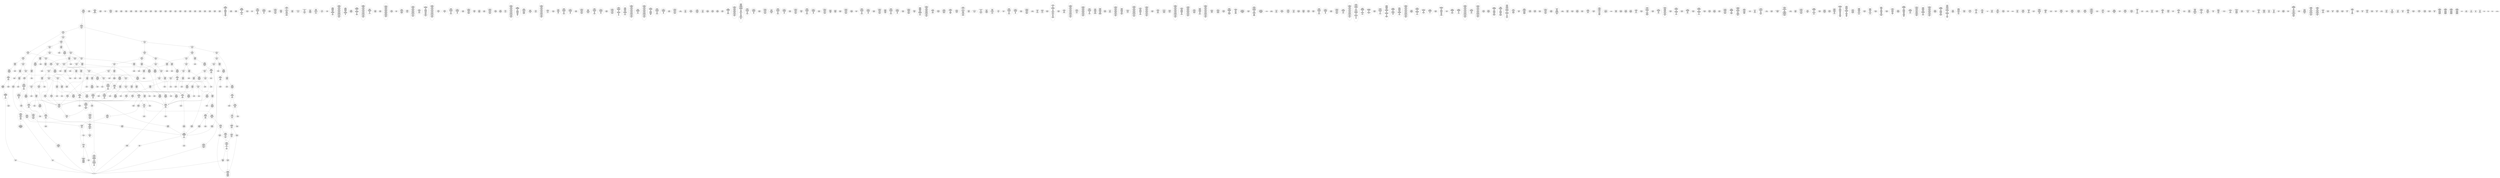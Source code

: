 /* Generated by GvGen v.1.0 (https://www.github.com/stricaud/gvgen) */

digraph G {
compound=true;
   node1 [label="[anywhere]"];
   node2 [label="# 0x0
PUSHX Data
PUSHX Data
MSTORE
PUSHX LogicData
CALLDATASIZE
LT
PUSHX Data
JUMPI
"];
   node3 [label="# 0xd
PUSHX Data
CALLDATALOAD
PUSHX BitData
SHR
PUSHX LogicData
GT
PUSHX Data
JUMPI
"];
   node4 [label="# 0x1e
PUSHX LogicData
GT
PUSHX Data
JUMPI
"];
   node5 [label="# 0x29
PUSHX LogicData
GT
PUSHX Data
JUMPI
"];
   node6 [label="# 0x34
PUSHX LogicData
EQ
PUSHX Data
JUMPI
"];
   node7 [label="# 0x3f
PUSHX LogicData
EQ
PUSHX Data
JUMPI
"];
   node8 [label="# 0x4a
PUSHX LogicData
EQ
PUSHX Data
JUMPI
"];
   node9 [label="# 0x55
PUSHX LogicData
EQ
PUSHX Data
JUMPI
"];
   node10 [label="# 0x60
PUSHX LogicData
EQ
PUSHX Data
JUMPI
"];
   node11 [label="# 0x6b
PUSHX Data
REVERT
"];
   node12 [label="# 0x6f
JUMPDEST
PUSHX LogicData
EQ
PUSHX Data
JUMPI
"];
   node13 [label="# 0x7b
PUSHX LogicData
EQ
PUSHX Data
JUMPI
"];
   node14 [label="# 0x86
PUSHX LogicData
EQ
PUSHX Data
JUMPI
"];
   node15 [label="# 0x91
PUSHX LogicData
EQ
PUSHX Data
JUMPI
"];
   node16 [label="# 0x9c
PUSHX LogicData
EQ
PUSHX Data
JUMPI
"];
   node17 [label="# 0xa7
PUSHX Data
REVERT
"];
   node18 [label="# 0xab
JUMPDEST
PUSHX LogicData
GT
PUSHX Data
JUMPI
"];
   node19 [label="# 0xb7
PUSHX LogicData
EQ
PUSHX Data
JUMPI
"];
   node20 [label="# 0xc2
PUSHX LogicData
EQ
PUSHX Data
JUMPI
"];
   node21 [label="# 0xcd
PUSHX LogicData
EQ
PUSHX Data
JUMPI
"];
   node22 [label="# 0xd8
PUSHX LogicData
EQ
PUSHX Data
JUMPI
"];
   node23 [label="# 0xe3
PUSHX LogicData
EQ
PUSHX Data
JUMPI
"];
   node24 [label="# 0xee
PUSHX Data
REVERT
"];
   node25 [label="# 0xf2
JUMPDEST
PUSHX LogicData
EQ
PUSHX Data
JUMPI
"];
   node26 [label="# 0xfe
PUSHX LogicData
EQ
PUSHX Data
JUMPI
"];
   node27 [label="# 0x109
PUSHX LogicData
EQ
PUSHX Data
JUMPI
"];
   node28 [label="# 0x114
PUSHX LogicData
EQ
PUSHX Data
JUMPI
"];
   node29 [label="# 0x11f
PUSHX LogicData
EQ
PUSHX Data
JUMPI
"];
   node30 [label="# 0x12a
PUSHX Data
REVERT
"];
   node31 [label="# 0x12e
JUMPDEST
PUSHX LogicData
GT
PUSHX Data
JUMPI
"];
   node32 [label="# 0x13a
PUSHX LogicData
GT
PUSHX Data
JUMPI
"];
   node33 [label="# 0x145
PUSHX LogicData
EQ
PUSHX Data
JUMPI
"];
   node34 [label="# 0x150
PUSHX LogicData
EQ
PUSHX Data
JUMPI
"];
   node35 [label="# 0x15b
PUSHX LogicData
EQ
PUSHX Data
JUMPI
"];
   node36 [label="# 0x166
PUSHX LogicData
EQ
PUSHX Data
JUMPI
"];
   node37 [label="# 0x171
PUSHX LogicData
EQ
PUSHX Data
JUMPI
"];
   node38 [label="# 0x17c
PUSHX Data
REVERT
"];
   node39 [label="# 0x180
JUMPDEST
PUSHX LogicData
EQ
PUSHX Data
JUMPI
"];
   node40 [label="# 0x18c
PUSHX LogicData
EQ
PUSHX Data
JUMPI
"];
   node41 [label="# 0x197
PUSHX LogicData
EQ
PUSHX Data
JUMPI
"];
   node42 [label="# 0x1a2
PUSHX LogicData
EQ
PUSHX Data
JUMPI
"];
   node43 [label="# 0x1ad
PUSHX LogicData
EQ
PUSHX Data
JUMPI
"];
   node44 [label="# 0x1b8
PUSHX Data
REVERT
"];
   node45 [label="# 0x1bc
JUMPDEST
PUSHX LogicData
GT
PUSHX Data
JUMPI
"];
   node46 [label="# 0x1c8
PUSHX LogicData
EQ
PUSHX Data
JUMPI
"];
   node47 [label="# 0x1d3
PUSHX LogicData
EQ
PUSHX Data
JUMPI
"];
   node48 [label="# 0x1de
PUSHX LogicData
EQ
PUSHX Data
JUMPI
"];
   node49 [label="# 0x1e9
PUSHX LogicData
EQ
PUSHX Data
JUMPI
"];
   node50 [label="# 0x1f4
PUSHX LogicData
EQ
PUSHX Data
JUMPI
"];
   node51 [label="# 0x1ff
PUSHX Data
REVERT
"];
   node52 [label="# 0x203
JUMPDEST
PUSHX LogicData
EQ
PUSHX Data
JUMPI
"];
   node53 [label="# 0x20f
PUSHX LogicData
EQ
PUSHX Data
JUMPI
"];
   node54 [label="# 0x21a
PUSHX LogicData
EQ
PUSHX Data
JUMPI
"];
   node55 [label="# 0x225
PUSHX LogicData
EQ
PUSHX Data
JUMPI
"];
   node56 [label="# 0x230
JUMPDEST
PUSHX Data
REVERT
"];
   node57 [label="# 0x235
JUMPDEST
CALLVALUE
ISZERO
PUSHX Data
JUMPI
"];
   node58 [label="# 0x23d
PUSHX Data
REVERT
"];
   node59 [label="# 0x241
JUMPDEST
PUSHX Data
PUSHX Data
CALLDATASIZE
PUSHX Data
PUSHX Data
JUMP
"];
   node60 [label="# 0x250
JUMPDEST
PUSHX Data
JUMP
"];
   node61 [label="# 0x255
JUMPDEST
PUSHX MemData
MLOAD
ISZERO
ISZERO
MSTORE
PUSHX ArithData
ADD
"];
   node62 [label="# 0x261
JUMPDEST
PUSHX MemData
MLOAD
SUB
RETURN
"];
   node63 [label="# 0x26a
JUMPDEST
CALLVALUE
ISZERO
PUSHX Data
JUMPI
"];
   node64 [label="# 0x272
PUSHX Data
REVERT
"];
   node65 [label="# 0x276
JUMPDEST
PUSHX Data
PUSHX Data
CALLDATASIZE
PUSHX Data
PUSHX Data
JUMP
"];
   node66 [label="# 0x285
JUMPDEST
PUSHX Data
JUMP
"];
   node67 [label="# 0x28a
JUMPDEST
STOP
"];
   node68 [label="# 0x28c
JUMPDEST
CALLVALUE
ISZERO
PUSHX Data
JUMPI
"];
   node69 [label="# 0x294
PUSHX Data
REVERT
"];
   node70 [label="# 0x298
JUMPDEST
PUSHX Data
PUSHX Data
JUMP
"];
   node71 [label="# 0x2a1
JUMPDEST
PUSHX MemData
MLOAD
PUSHX Data
PUSHX Data
JUMP
"];
   node72 [label="# 0x2ae
JUMPDEST
CALLVALUE
ISZERO
PUSHX Data
JUMPI
"];
   node73 [label="# 0x2b6
PUSHX Data
REVERT
"];
   node74 [label="# 0x2ba
JUMPDEST
PUSHX Data
PUSHX Data
CALLDATASIZE
PUSHX Data
PUSHX Data
JUMP
"];
   node75 [label="# 0x2c9
JUMPDEST
PUSHX Data
JUMP
"];
   node76 [label="# 0x2ce
JUMPDEST
PUSHX MemData
MLOAD
PUSHX ArithData
PUSHX BitData
PUSHX BitData
SHL
SUB
AND
MSTORE
PUSHX ArithData
ADD
PUSHX Data
JUMP
"];
   node77 [label="# 0x2e6
JUMPDEST
CALLVALUE
ISZERO
PUSHX Data
JUMPI
"];
   node78 [label="# 0x2ee
PUSHX Data
REVERT
"];
   node79 [label="# 0x2f2
JUMPDEST
PUSHX Data
PUSHX Data
CALLDATASIZE
PUSHX Data
PUSHX Data
JUMP
"];
   node80 [label="# 0x301
JUMPDEST
PUSHX Data
JUMP
"];
   node81 [label="# 0x306
JUMPDEST
CALLVALUE
ISZERO
PUSHX Data
JUMPI
"];
   node82 [label="# 0x30e
PUSHX Data
REVERT
"];
   node83 [label="# 0x312
JUMPDEST
PUSHX Data
PUSHX Data
CALLDATASIZE
PUSHX Data
PUSHX Data
JUMP
"];
   node84 [label="# 0x321
JUMPDEST
PUSHX Data
JUMP
"];
   node85 [label="# 0x326
JUMPDEST
PUSHX MemData
MLOAD
MSTORE
PUSHX ArithData
ADD
PUSHX Data
JUMP
"];
   node86 [label="# 0x334
JUMPDEST
CALLVALUE
ISZERO
PUSHX Data
JUMPI
"];
   node87 [label="# 0x33c
PUSHX Data
REVERT
"];
   node88 [label="# 0x340
JUMPDEST
PUSHX StorData
SLOAD
PUSHX Data
JUMP
"];
   node89 [label="# 0x349
JUMPDEST
CALLVALUE
ISZERO
PUSHX Data
JUMPI
"];
   node90 [label="# 0x351
PUSHX Data
REVERT
"];
   node91 [label="# 0x355
JUMPDEST
PUSHX Data
PUSHX Data
CALLDATASIZE
PUSHX Data
PUSHX Data
JUMP
"];
   node92 [label="# 0x364
JUMPDEST
PUSHX Data
JUMP
"];
   node93 [label="# 0x369
JUMPDEST
CALLVALUE
ISZERO
PUSHX Data
JUMPI
"];
   node94 [label="# 0x371
PUSHX Data
REVERT
"];
   node95 [label="# 0x375
JUMPDEST
PUSHX Data
PUSHX Data
CALLDATASIZE
PUSHX Data
PUSHX Data
JUMP
"];
   node96 [label="# 0x384
JUMPDEST
PUSHX Data
JUMP
"];
   node97 [label="# 0x389
JUMPDEST
CALLVALUE
ISZERO
PUSHX Data
JUMPI
"];
   node98 [label="# 0x391
PUSHX Data
REVERT
"];
   node99 [label="# 0x395
JUMPDEST
PUSHX Data
PUSHX Data
CALLDATASIZE
PUSHX Data
PUSHX Data
JUMP
"];
   node100 [label="# 0x3a4
JUMPDEST
PUSHX Data
JUMP
"];
   node101 [label="# 0x3a9
JUMPDEST
CALLVALUE
ISZERO
PUSHX Data
JUMPI
"];
   node102 [label="# 0x3b1
PUSHX Data
REVERT
"];
   node103 [label="# 0x3b5
JUMPDEST
PUSHX Data
PUSHX Data
JUMP
"];
   node104 [label="# 0x3be
JUMPDEST
CALLVALUE
ISZERO
PUSHX Data
JUMPI
"];
   node105 [label="# 0x3c6
PUSHX Data
REVERT
"];
   node106 [label="# 0x3ca
JUMPDEST
PUSHX Data
PUSHX Data
CALLDATASIZE
PUSHX Data
PUSHX Data
JUMP
"];
   node107 [label="# 0x3d9
JUMPDEST
PUSHX Data
JUMP
"];
   node108 [label="# 0x3de
JUMPDEST
CALLVALUE
ISZERO
PUSHX Data
JUMPI
"];
   node109 [label="# 0x3e6
PUSHX Data
REVERT
"];
   node110 [label="# 0x3ea
JUMPDEST
PUSHX Data
PUSHX Data
CALLDATASIZE
PUSHX Data
PUSHX Data
JUMP
"];
   node111 [label="# 0x3f9
JUMPDEST
PUSHX Data
JUMP
"];
   node112 [label="# 0x3fe
JUMPDEST
CALLVALUE
ISZERO
PUSHX Data
JUMPI
"];
   node113 [label="# 0x406
PUSHX Data
REVERT
"];
   node114 [label="# 0x40a
JUMPDEST
PUSHX Data
PUSHX Data
CALLDATASIZE
PUSHX Data
PUSHX Data
JUMP
"];
   node115 [label="# 0x419
JUMPDEST
PUSHX Data
JUMP
"];
   node116 [label="# 0x41e
JUMPDEST
CALLVALUE
ISZERO
PUSHX Data
JUMPI
"];
   node117 [label="# 0x426
PUSHX Data
REVERT
"];
   node118 [label="# 0x42a
JUMPDEST
PUSHX Data
PUSHX StorData
SLOAD
JUMP
"];
   node119 [label="# 0x434
JUMPDEST
CALLVALUE
ISZERO
PUSHX Data
JUMPI
"];
   node120 [label="# 0x43c
PUSHX Data
REVERT
"];
   node121 [label="# 0x440
JUMPDEST
PUSHX Data
PUSHX Data
CALLDATASIZE
PUSHX Data
PUSHX Data
JUMP
"];
   node122 [label="# 0x44f
JUMPDEST
PUSHX Data
JUMP
"];
   node123 [label="# 0x454
JUMPDEST
CALLVALUE
ISZERO
PUSHX Data
JUMPI
"];
   node124 [label="# 0x45c
PUSHX Data
REVERT
"];
   node125 [label="# 0x460
JUMPDEST
PUSHX Data
PUSHX StorData
SLOAD
JUMP
"];
   node126 [label="# 0x46a
JUMPDEST
CALLVALUE
ISZERO
PUSHX Data
JUMPI
"];
   node127 [label="# 0x472
PUSHX Data
REVERT
"];
   node128 [label="# 0x476
JUMPDEST
PUSHX Data
PUSHX StorData
SLOAD
JUMP
"];
   node129 [label="# 0x480
JUMPDEST
CALLVALUE
ISZERO
PUSHX Data
JUMPI
"];
   node130 [label="# 0x488
PUSHX Data
REVERT
"];
   node131 [label="# 0x48c
JUMPDEST
PUSHX Data
PUSHX Data
CALLDATASIZE
PUSHX Data
PUSHX Data
JUMP
"];
   node132 [label="# 0x49b
JUMPDEST
PUSHX Data
JUMP
"];
   node133 [label="# 0x4a0
JUMPDEST
CALLVALUE
ISZERO
PUSHX Data
JUMPI
"];
   node134 [label="# 0x4a8
PUSHX Data
REVERT
"];
   node135 [label="# 0x4ac
JUMPDEST
PUSHX Data
PUSHX Data
CALLDATASIZE
PUSHX Data
PUSHX Data
JUMP
"];
   node136 [label="# 0x4bb
JUMPDEST
PUSHX Data
JUMP
"];
   node137 [label="# 0x4c0
JUMPDEST
CALLVALUE
ISZERO
PUSHX Data
JUMPI
"];
   node138 [label="# 0x4c8
PUSHX Data
REVERT
"];
   node139 [label="# 0x4cc
JUMPDEST
PUSHX Data
PUSHX Data
JUMP
"];
   node140 [label="# 0x4d5
JUMPDEST
CALLVALUE
ISZERO
PUSHX Data
JUMPI
"];
   node141 [label="# 0x4dd
PUSHX Data
REVERT
"];
   node142 [label="# 0x4e1
JUMPDEST
PUSHX Data
PUSHX Data
CALLDATASIZE
PUSHX Data
PUSHX Data
JUMP
"];
   node143 [label="# 0x4f0
JUMPDEST
PUSHX Data
JUMP
"];
   node144 [label="# 0x4f5
JUMPDEST
CALLVALUE
ISZERO
PUSHX Data
JUMPI
"];
   node145 [label="# 0x4fd
PUSHX Data
REVERT
"];
   node146 [label="# 0x501
JUMPDEST
PUSHX StorData
SLOAD
PUSHX ArithData
PUSHX BitData
PUSHX BitData
SHL
SUB
AND
PUSHX Data
JUMP
"];
   node147 [label="# 0x513
JUMPDEST
CALLVALUE
ISZERO
PUSHX Data
JUMPI
"];
   node148 [label="# 0x51b
PUSHX Data
REVERT
"];
   node149 [label="# 0x51f
JUMPDEST
PUSHX Data
PUSHX Data
JUMP
"];
   node150 [label="# 0x528
JUMPDEST
CALLVALUE
ISZERO
PUSHX Data
JUMPI
"];
   node151 [label="# 0x530
PUSHX Data
REVERT
"];
   node152 [label="# 0x534
JUMPDEST
PUSHX Data
PUSHX Data
CALLDATASIZE
PUSHX Data
PUSHX Data
JUMP
"];
   node153 [label="# 0x543
JUMPDEST
PUSHX Data
JUMP
"];
   node154 [label="# 0x548
JUMPDEST
CALLVALUE
ISZERO
PUSHX Data
JUMPI
"];
   node155 [label="# 0x550
PUSHX Data
REVERT
"];
   node156 [label="# 0x554
JUMPDEST
PUSHX Data
PUSHX Data
CALLDATASIZE
PUSHX Data
PUSHX Data
JUMP
"];
   node157 [label="# 0x563
JUMPDEST
PUSHX Data
JUMP
"];
   node158 [label="# 0x568
JUMPDEST
CALLVALUE
ISZERO
PUSHX Data
JUMPI
"];
   node159 [label="# 0x570
PUSHX Data
REVERT
"];
   node160 [label="# 0x574
JUMPDEST
PUSHX Data
PUSHX Data
CALLDATASIZE
PUSHX Data
PUSHX Data
JUMP
"];
   node161 [label="# 0x583
JUMPDEST
PUSHX Data
JUMP
"];
   node162 [label="# 0x588
JUMPDEST
CALLVALUE
ISZERO
PUSHX Data
JUMPI
"];
   node163 [label="# 0x590
PUSHX Data
REVERT
"];
   node164 [label="# 0x594
JUMPDEST
PUSHX Data
PUSHX Data
CALLDATASIZE
PUSHX Data
PUSHX Data
JUMP
"];
   node165 [label="# 0x5a3
JUMPDEST
PUSHX Data
JUMP
"];
   node166 [label="# 0x5a8
JUMPDEST
CALLVALUE
ISZERO
PUSHX Data
JUMPI
"];
   node167 [label="# 0x5b0
PUSHX Data
REVERT
"];
   node168 [label="# 0x5b4
JUMPDEST
PUSHX Data
PUSHX Data
CALLDATASIZE
PUSHX Data
PUSHX Data
JUMP
"];
   node169 [label="# 0x5c3
JUMPDEST
PUSHX Data
JUMP
"];
   node170 [label="# 0x5c8
JUMPDEST
CALLVALUE
ISZERO
PUSHX Data
JUMPI
"];
   node171 [label="# 0x5d0
PUSHX Data
REVERT
"];
   node172 [label="# 0x5d4
JUMPDEST
PUSHX Data
PUSHX Data
CALLDATASIZE
PUSHX Data
PUSHX Data
JUMP
"];
   node173 [label="# 0x5e3
JUMPDEST
PUSHX Data
JUMP
"];
   node174 [label="# 0x5e8
JUMPDEST
CALLVALUE
ISZERO
PUSHX Data
JUMPI
"];
   node175 [label="# 0x5f0
PUSHX Data
REVERT
"];
   node176 [label="# 0x5f4
JUMPDEST
PUSHX Data
PUSHX StorData
SLOAD
JUMP
"];
   node177 [label="# 0x5fe
JUMPDEST
CALLVALUE
ISZERO
PUSHX Data
JUMPI
"];
   node178 [label="# 0x606
PUSHX Data
REVERT
"];
   node179 [label="# 0x60a
JUMPDEST
PUSHX Data
PUSHX Data
CALLDATASIZE
PUSHX Data
PUSHX Data
JUMP
"];
   node180 [label="# 0x619
JUMPDEST
PUSHX Data
JUMP
"];
   node181 [label="# 0x61e
JUMPDEST
CALLVALUE
ISZERO
PUSHX Data
JUMPI
"];
   node182 [label="# 0x626
PUSHX Data
REVERT
"];
   node183 [label="# 0x62a
JUMPDEST
PUSHX Data
PUSHX Data
CALLDATASIZE
PUSHX Data
PUSHX Data
JUMP
"];
   node184 [label="# 0x639
JUMPDEST
PUSHX Data
JUMP
"];
   node185 [label="# 0x63e
JUMPDEST
CALLVALUE
ISZERO
PUSHX Data
JUMPI
"];
   node186 [label="# 0x646
PUSHX Data
REVERT
"];
   node187 [label="# 0x64a
JUMPDEST
PUSHX Data
PUSHX StorData
SLOAD
JUMP
"];
   node188 [label="# 0x654
JUMPDEST
CALLVALUE
ISZERO
PUSHX Data
JUMPI
"];
   node189 [label="# 0x65c
PUSHX Data
REVERT
"];
   node190 [label="# 0x660
JUMPDEST
PUSHX Data
PUSHX Data
CALLDATASIZE
PUSHX Data
PUSHX Data
JUMP
"];
   node191 [label="# 0x66f
JUMPDEST
PUSHX Data
JUMP
"];
   node192 [label="# 0x674
JUMPDEST
CALLVALUE
ISZERO
PUSHX Data
JUMPI
"];
   node193 [label="# 0x67c
PUSHX Data
REVERT
"];
   node194 [label="# 0x680
JUMPDEST
PUSHX Data
PUSHX Data
CALLDATASIZE
PUSHX Data
PUSHX Data
JUMP
"];
   node195 [label="# 0x68f
JUMPDEST
PUSHX ArithData
PUSHX BitData
PUSHX BitData
SHL
SUB
AND
PUSHX Data
MSTORE
PUSHX Data
PUSHX Data
MSTORE
PUSHX Data
SHA3
AND
MSTORE
MSTORE
SHA3
SLOAD
PUSHX BitData
AND
JUMP
"];
   node196 [label="# 0x6bd
JUMPDEST
PUSHX Data
PUSHX Data
CALLDATASIZE
PUSHX Data
PUSHX Data
JUMP
"];
   node197 [label="# 0x6cb
JUMPDEST
PUSHX Data
JUMP
"];
   node198 [label="# 0x6d0
JUMPDEST
CALLVALUE
ISZERO
PUSHX Data
JUMPI
"];
   node199 [label="# 0x6d8
PUSHX Data
REVERT
"];
   node200 [label="# 0x6dc
JUMPDEST
PUSHX Data
PUSHX Data
CALLDATASIZE
PUSHX Data
PUSHX Data
JUMP
"];
   node201 [label="# 0x6eb
JUMPDEST
PUSHX Data
JUMP
"];
   node202 [label="# 0x6f0
JUMPDEST
CALLVALUE
ISZERO
PUSHX Data
JUMPI
"];
   node203 [label="# 0x6f8
PUSHX Data
REVERT
"];
   node204 [label="# 0x6fc
JUMPDEST
PUSHX Data
PUSHX StorData
SLOAD
JUMP
"];
   node205 [label="# 0x706
JUMPDEST
PUSHX Data
PUSHX ArithData
PUSHX BitData
PUSHX BitData
SHL
SUB
NOT
AND
PUSHX BitData
PUSHX BitData
SHL
EQ
PUSHX Data
JUMPI
"];
   node206 [label="# 0x722
PUSHX Data
PUSHX Data
JUMP
"];
   node207 [label="# 0x72b
JUMPDEST
JUMP
"];
   node208 [label="# 0x731
JUMPDEST
PUSHX StorData
SLOAD
PUSHX ArithData
PUSHX BitData
PUSHX BitData
SHL
SUB
AND
CALLER
EQ
PUSHX Data
JUMPI
"];
   node209 [label="# 0x745
PUSHX StorData
SLOAD
PUSHX ArithData
PUSHX BitData
PUSHX BitData
SHL
SUB
AND
CALLER
EQ
"];
   node210 [label="# 0x754
JUMPDEST
PUSHX Data
JUMPI
"];
   node211 [label="# 0x759
PUSHX MemData
MLOAD
PUSHX BitData
PUSHX BitData
SHL
MSTORE
PUSHX ArithData
ADD
PUSHX Data
PUSHX Data
JUMP
"];
   node212 [label="# 0x770
JUMPDEST
PUSHX MemData
MLOAD
SUB
REVERT
"];
   node213 [label="# 0x779
JUMPDEST
PUSHX Data
SSTORE
PUSHX Data
SSTORE
JUMP
"];
   node214 [label="# 0x784
JUMPDEST
PUSHX Data
PUSHX StorData
SLOAD
PUSHX Data
PUSHX Data
JUMP
"];
   node215 [label="# 0x793
JUMPDEST
PUSHX ArithData
ADD
PUSHX ArithData
DIV
MUL
PUSHX ArithData
ADD
PUSHX MemData
MLOAD
ADD
PUSHX Data
MSTORE
MSTORE
PUSHX ArithData
ADD
SLOAD
PUSHX Data
PUSHX Data
JUMP
"];
   node216 [label="# 0x7bf
JUMPDEST
ISZERO
PUSHX Data
JUMPI
"];
   node217 [label="# 0x7c6
PUSHX LogicData
LT
PUSHX Data
JUMPI
"];
   node218 [label="# 0x7ce
PUSHX ArithData
SLOAD
DIV
MUL
MSTORE
PUSHX ArithData
ADD
PUSHX Data
JUMP
"];
   node219 [label="# 0x7e1
JUMPDEST
ADD
PUSHX Data
MSTORE
PUSHX Data
PUSHX Data
SHA3
"];
   node220 [label="# 0x7ef
JUMPDEST
SLOAD
MSTORE
PUSHX ArithData
ADD
PUSHX ArithData
ADD
GT
PUSHX Data
JUMPI
"];
   node221 [label="# 0x803
SUB
PUSHX BitData
AND
ADD
"];
   node222 [label="# 0x80c
JUMPDEST
JUMP
"];
   node223 [label="# 0x816
JUMPDEST
PUSHX Data
MSTORE
PUSHX Data
PUSHX Data
MSTORE
PUSHX Data
SHA3
SLOAD
PUSHX ArithData
PUSHX BitData
PUSHX BitData
SHL
SUB
AND
PUSHX Data
JUMPI
"];
   node224 [label="# 0x833
PUSHX MemData
MLOAD
PUSHX BitData
PUSHX BitData
SHL
MSTORE
PUSHX Data
PUSHX ArithData
ADD
MSTORE
PUSHX Data
PUSHX ArithData
ADD
MSTORE
PUSHX Data
PUSHX ArithData
ADD
MSTORE
PUSHX BitData
PUSHX BitData
SHL
PUSHX ArithData
ADD
MSTORE
PUSHX ArithData
ADD
PUSHX Data
JUMP
"];
   node225 [label="# 0x88f
JUMPDEST
PUSHX Data
MSTORE
PUSHX Data
PUSHX Data
MSTORE
PUSHX Data
SHA3
SLOAD
PUSHX ArithData
PUSHX BitData
PUSHX BitData
SHL
SUB
AND
JUMP
"];
   node226 [label="# 0x8ab
JUMPDEST
PUSHX Data
PUSHX Data
PUSHX Data
JUMP
"];
   node227 [label="# 0x8b6
JUMPDEST
PUSHX ArithData
PUSHX BitData
PUSHX BitData
SHL
SUB
AND
PUSHX ArithData
PUSHX BitData
PUSHX BitData
SHL
SUB
AND
EQ
ISZERO
PUSHX Data
JUMPI
"];
   node228 [label="# 0x8d3
PUSHX MemData
MLOAD
PUSHX BitData
PUSHX BitData
SHL
MSTORE
PUSHX Data
PUSHX ArithData
ADD
MSTORE
PUSHX Data
PUSHX ArithData
ADD
MSTORE
PUSHX Data
PUSHX ArithData
ADD
MSTORE
PUSHX BitData
PUSHX BitData
SHL
PUSHX ArithData
ADD
MSTORE
PUSHX ArithData
ADD
PUSHX Data
JUMP
"];
   node229 [label="# 0x924
JUMPDEST
CALLER
PUSHX ArithData
PUSHX BitData
PUSHX BitData
SHL
SUB
AND
EQ
PUSHX Data
JUMPI
"];
   node230 [label="# 0x936
PUSHX Data
CALLER
PUSHX Data
JUMP
"];
   node231 [label="# 0x940
JUMPDEST
PUSHX Data
JUMPI
"];
   node232 [label="# 0x945
PUSHX MemData
MLOAD
PUSHX BitData
PUSHX BitData
SHL
MSTORE
PUSHX Data
PUSHX ArithData
ADD
MSTORE
PUSHX Data
PUSHX ArithData
ADD
MSTORE
PUSHX Data
PUSHX ArithData
ADD
MSTORE
PUSHX Data
PUSHX ArithData
ADD
MSTORE
PUSHX ArithData
ADD
PUSHX Data
JUMP
"];
   node233 [label="# 0x9b2
JUMPDEST
PUSHX Data
PUSHX Data
JUMP
"];
   node234 [label="# 0x9bc
JUMPDEST
JUMP
"];
   node235 [label="# 0x9c1
JUMPDEST
PUSHX Data
PUSHX StorData
SLOAD
PUSHX StorData
SLOAD
PUSHX Data
PUSHX Data
JUMP
"];
   node236 [label="# 0x9d3
JUMPDEST
TIMESTAMP
GT
PUSHX Data
JUMPI
"];
   node237 [label="# 0x9da
PUSHX MemData
MLOAD
PUSHX BitData
PUSHX BitData
SHL
MSTORE
PUSHX Data
PUSHX ArithData
ADD
MSTORE
PUSHX Data
PUSHX ArithData
ADD
MSTORE
PUSHX BitData
PUSHX BitData
SHL
PUSHX ArithData
ADD
MSTORE
PUSHX ArithData
ADD
PUSHX Data
JUMP
"];
   node238 [label="# 0xa19
JUMPDEST
PUSHX StorData
SLOAD
TIMESTAMP
LT
ISZERO
PUSHX Data
JUMPI
"];
   node239 [label="# 0xa24
PUSHX ArithData
PUSHX BitData
PUSHX BitData
SHL
SUB
AND
PUSHX Data
MSTORE
PUSHX Data
PUSHX Data
MSTORE
PUSHX Data
SHA3
SLOAD
PUSHX BitData
AND
ISZERO
ISZERO
PUSHX LogicData
EQ
PUSHX Data
JUMPI
"];
   node240 [label="# 0xa49
PUSHX MemData
MLOAD
PUSHX BitData
PUSHX BitData
SHL
MSTORE
PUSHX Data
PUSHX ArithData
ADD
MSTORE
PUSHX Data
PUSHX ArithData
ADD
MSTORE
PUSHX Data
PUSHX ArithData
ADD
MSTORE
PUSHX BitData
PUSHX BitData
SHL
PUSHX ArithData
ADD
MSTORE
PUSHX ArithData
ADD
PUSHX Data
JUMP
"];
   node241 [label="# 0xa9b
JUMPDEST
PUSHX StorData
SLOAD
JUMP
"];
   node242 [label="# 0xaa3
JUMPDEST
PUSHX StorData
SLOAD
JUMP
"];
   node243 [label="# 0xaab
JUMPDEST
JUMP
"];
   node244 [label="# 0xab0
JUMPDEST
PUSHX StorData
SLOAD
PUSHX ArithData
PUSHX BitData
PUSHX BitData
SHL
SUB
AND
CALLER
EQ
PUSHX Data
JUMPI
"];
   node245 [label="# 0xac4
PUSHX StorData
SLOAD
PUSHX ArithData
PUSHX BitData
PUSHX BitData
SHL
SUB
AND
CALLER
EQ
"];
   node246 [label="# 0xad3
JUMPDEST
PUSHX Data
JUMPI
"];
   node247 [label="# 0xad8
PUSHX MemData
MLOAD
PUSHX BitData
PUSHX BitData
SHL
MSTORE
PUSHX ArithData
ADD
PUSHX Data
PUSHX Data
JUMP
"];
   node248 [label="# 0xaef
JUMPDEST
PUSHX Data
SSTORE
JUMP
"];
   node249 [label="# 0xaf4
JUMPDEST
PUSHX Data
CALLER
PUSHX Data
JUMP
"];
   node250 [label="# 0xafe
JUMPDEST
PUSHX Data
JUMPI
"];
   node251 [label="# 0xb03
PUSHX MemData
MLOAD
PUSHX BitData
PUSHX BitData
SHL
MSTORE
PUSHX ArithData
ADD
PUSHX Data
PUSHX Data
JUMP
"];
   node252 [label="# 0xb1a
JUMPDEST
PUSHX Data
PUSHX Data
JUMP
"];
   node253 [label="# 0xb25
JUMPDEST
PUSHX Data
PUSHX Data
PUSHX Data
JUMP
"];
   node254 [label="# 0xb30
JUMPDEST
LT
PUSHX Data
JUMPI
"];
   node255 [label="# 0xb37
PUSHX MemData
MLOAD
PUSHX BitData
PUSHX BitData
SHL
MSTORE
PUSHX Data
PUSHX ArithData
ADD
MSTORE
PUSHX Data
PUSHX ArithData
ADD
MSTORE
PUSHX Data
PUSHX ArithData
ADD
MSTORE
PUSHX BitData
PUSHX BitData
SHL
PUSHX ArithData
ADD
MSTORE
PUSHX ArithData
ADD
PUSHX Data
JUMP
"];
   node256 [label="# 0xb92
JUMPDEST
PUSHX ArithData
PUSHX BitData
PUSHX BitData
SHL
SUB
AND
PUSHX Data
MSTORE
PUSHX Data
PUSHX Data
MSTORE
PUSHX Data
SHA3
MSTORE
MSTORE
SHA3
SLOAD
JUMP
"];
   node257 [label="# 0xbbb
JUMPDEST
PUSHX StorData
SLOAD
PUSHX ArithData
PUSHX BitData
PUSHX BitData
SHL
SUB
AND
CALLER
EQ
PUSHX Data
JUMPI
"];
   node258 [label="# 0xbcf
PUSHX StorData
SLOAD
PUSHX ArithData
PUSHX BitData
PUSHX BitData
SHL
SUB
AND
CALLER
EQ
"];
   node259 [label="# 0xbde
JUMPDEST
PUSHX Data
JUMPI
"];
   node260 [label="# 0xbe3
PUSHX MemData
MLOAD
PUSHX BitData
PUSHX BitData
SHL
MSTORE
PUSHX ArithData
ADD
PUSHX Data
PUSHX Data
JUMP
"];
   node261 [label="# 0xbfa
JUMPDEST
PUSHX MemData
MLOAD
SELFBALANCE
CALLER
ISZERO
PUSHX ArithData
MUL
PUSHX Data
CALL
ISZERO
ISZERO
PUSHX Data
JUMPI
"];
   node262 [label="# 0xc20
RETURNDATASIZE
PUSHX Data
RETURNDATACOPY
RETURNDATASIZE
PUSHX Data
REVERT
"];
   node263 [label="# 0xc29
JUMPDEST
JUMP
"];
   node264 [label="# 0xc2d
JUMPDEST
PUSHX Data
PUSHX MemData
MLOAD
PUSHX ArithData
ADD
PUSHX Data
MSTORE
PUSHX Data
MSTORE
PUSHX Data
JUMP
"];
   node265 [label="# 0xc48
JUMPDEST
PUSHX Data
PUSHX Data
PUSHX StorData
SLOAD
JUMP
"];
   node266 [label="# 0xc53
JUMPDEST
LT
PUSHX Data
JUMPI
"];
   node267 [label="# 0xc5a
PUSHX MemData
MLOAD
PUSHX BitData
PUSHX BitData
SHL
MSTORE
PUSHX Data
PUSHX ArithData
ADD
MSTORE
PUSHX Data
PUSHX ArithData
ADD
MSTORE
PUSHX Data
PUSHX ArithData
ADD
MSTORE
PUSHX BitData
PUSHX BitData
SHL
PUSHX ArithData
ADD
MSTORE
PUSHX ArithData
ADD
PUSHX Data
JUMP
"];
   node268 [label="# 0xcb6
JUMPDEST
PUSHX StorData
SLOAD
LT
PUSHX Data
JUMPI
"];
   node269 [label="# 0xcc2
PUSHX Data
PUSHX Data
JUMP
"];
   node270 [label="# 0xcc9
JUMPDEST
PUSHX Data
MSTORE
PUSHX Data
PUSHX Data
SHA3
ADD
SLOAD
JUMP
"];
   node271 [label="# 0xcdb
JUMPDEST
PUSHX StorData
SLOAD
PUSHX ArithData
PUSHX BitData
PUSHX BitData
SHL
SUB
AND
CALLER
EQ
PUSHX Data
JUMPI
"];
   node272 [label="# 0xcef
PUSHX StorData
SLOAD
PUSHX ArithData
PUSHX BitData
PUSHX BitData
SHL
SUB
AND
CALLER
EQ
"];
   node273 [label="# 0xcfe
JUMPDEST
PUSHX Data
JUMPI
"];
   node274 [label="# 0xd03
PUSHX MemData
MLOAD
PUSHX BitData
PUSHX BitData
SHL
MSTORE
PUSHX ArithData
ADD
PUSHX Data
PUSHX Data
JUMP
"];
   node275 [label="# 0xd1a
JUMPDEST
MLOAD
PUSHX Data
PUSHX Data
PUSHX ArithData
ADD
PUSHX Data
JUMP
"];
   node276 [label="# 0xd2d
JUMPDEST
PUSHX StorData
SLOAD
PUSHX ArithData
PUSHX BitData
PUSHX BitData
SHL
SUB
AND
CALLER
EQ
PUSHX Data
JUMPI
"];
   node277 [label="# 0xd41
PUSHX StorData
SLOAD
PUSHX ArithData
PUSHX BitData
PUSHX BitData
SHL
SUB
AND
CALLER
EQ
"];
   node278 [label="# 0xd50
JUMPDEST
PUSHX Data
JUMPI
"];
   node279 [label="# 0xd55
PUSHX MemData
MLOAD
PUSHX BitData
PUSHX BitData
SHL
MSTORE
PUSHX ArithData
ADD
PUSHX Data
PUSHX Data
JUMP
"];
   node280 [label="# 0xd6c
JUMPDEST
PUSHX StorData
SLOAD
PUSHX ArithData
PUSHX BitData
PUSHX BitData
SHL
SUB
NOT
AND
PUSHX ArithData
PUSHX BitData
PUSHX BitData
SHL
SUB
AND
OR
SSTORE
JUMP
"];
   node281 [label="# 0xd8e
JUMPDEST
PUSHX Data
MSTORE
PUSHX Data
PUSHX Data
MSTORE
PUSHX Data
SHA3
SLOAD
PUSHX ArithData
PUSHX BitData
PUSHX BitData
SHL
SUB
AND
PUSHX Data
JUMPI
"];
   node282 [label="# 0xdac
PUSHX MemData
MLOAD
PUSHX BitData
PUSHX BitData
SHL
MSTORE
PUSHX Data
PUSHX ArithData
ADD
MSTORE
PUSHX Data
PUSHX ArithData
ADD
MSTORE
PUSHX Data
PUSHX ArithData
ADD
MSTORE
PUSHX BitData
PUSHX BitData
SHL
PUSHX ArithData
ADD
MSTORE
PUSHX ArithData
ADD
PUSHX Data
JUMP
"];
   node283 [label="# 0xe05
JUMPDEST
PUSHX Data
PUSHX ArithData
PUSHX BitData
PUSHX BitData
SHL
SUB
AND
PUSHX Data
JUMPI
"];
   node284 [label="# 0xe16
PUSHX MemData
MLOAD
PUSHX BitData
PUSHX BitData
SHL
MSTORE
PUSHX Data
PUSHX ArithData
ADD
MSTORE
PUSHX Data
PUSHX ArithData
ADD
MSTORE
PUSHX Data
PUSHX ArithData
ADD
MSTORE
PUSHX BitData
PUSHX BitData
SHL
PUSHX ArithData
ADD
MSTORE
PUSHX ArithData
ADD
PUSHX Data
JUMP
"];
   node285 [label="# 0xe70
JUMPDEST
PUSHX ArithData
PUSHX BitData
PUSHX BitData
SHL
SUB
AND
PUSHX Data
MSTORE
PUSHX Data
PUSHX Data
MSTORE
PUSHX Data
SHA3
SLOAD
JUMP
"];
   node286 [label="# 0xe8c
JUMPDEST
PUSHX StorData
SLOAD
PUSHX ArithData
PUSHX BitData
PUSHX BitData
SHL
SUB
AND
CALLER
EQ
PUSHX Data
JUMPI
"];
   node287 [label="# 0xea0
PUSHX StorData
SLOAD
PUSHX ArithData
PUSHX BitData
PUSHX BitData
SHL
SUB
AND
CALLER
EQ
"];
   node288 [label="# 0xeaf
JUMPDEST
PUSHX Data
JUMPI
"];
   node289 [label="# 0xeb4
PUSHX MemData
MLOAD
PUSHX BitData
PUSHX BitData
SHL
MSTORE
PUSHX ArithData
ADD
PUSHX Data
PUSHX Data
JUMP
"];
   node290 [label="# 0xecb
JUMPDEST
PUSHX StorData
SLOAD
PUSHX MemData
MLOAD
PUSHX Data
PUSHX ArithData
PUSHX BitData
PUSHX BitData
SHL
SUB
AND
PUSHX Data
LOGX
PUSHX StorData
SLOAD
PUSHX ArithData
PUSHX BitData
PUSHX BitData
SHL
SUB
NOT
AND
SSTORE
JUMP
"];
   node291 [label="# 0xf15
JUMPDEST
PUSHX StorData
SLOAD
PUSHX ArithData
PUSHX BitData
PUSHX BitData
SHL
SUB
AND
CALLER
EQ
PUSHX Data
JUMPI
"];
   node292 [label="# 0xf29
PUSHX StorData
SLOAD
PUSHX ArithData
PUSHX BitData
PUSHX BitData
SHL
SUB
AND
CALLER
EQ
"];
   node293 [label="# 0xf38
JUMPDEST
PUSHX Data
JUMPI
"];
   node294 [label="# 0xf3d
PUSHX MemData
MLOAD
PUSHX BitData
PUSHX BitData
SHL
MSTORE
PUSHX ArithData
ADD
PUSHX Data
PUSHX Data
JUMP
"];
   node295 [label="# 0xf54
JUMPDEST
PUSHX Data
"];
   node296 [label="# 0xf57
JUMPDEST
LT
ISZERO
PUSHX Data
JUMPI
"];
   node297 [label="# 0xf60
PUSHX Data
PUSHX Data
PUSHX StorData
SLOAD
JUMP
"];
   node298 [label="# 0xf6a
JUMPDEST
PUSHX StorData
SLOAD
PUSHX Data
PUSHX StorData
SLOAD
JUMP
"];
   node299 [label="# 0xf78
JUMPDEST
LT
ISZERO
PUSHX Data
JUMPI
"];
   node300 [label="# 0xf7f
PUSHX Data
PUSHX Data
PUSHX Data
JUMP
"];
   node301 [label="# 0xf88
JUMPDEST
PUSHX Data
PUSHX Data
JUMP
"];
   node302 [label="# 0xf92
JUMPDEST
PUSHX Data
PUSHX Data
JUMP
"];
   node303 [label="# 0xf9d
JUMPDEST
PUSHX Data
JUMP
"];
   node304 [label="# 0xfa5
JUMPDEST
PUSHX Data
PUSHX StorData
SLOAD
PUSHX Data
PUSHX Data
JUMP
"];
   node305 [label="# 0xfb4
JUMPDEST
PUSHX ArithData
PUSHX BitData
PUSHX BitData
SHL
SUB
AND
CALLER
EQ
ISZERO
PUSHX Data
JUMPI
"];
   node306 [label="# 0xfc6
PUSHX MemData
MLOAD
PUSHX BitData
PUSHX BitData
SHL
MSTORE
PUSHX Data
PUSHX ArithData
ADD
MSTORE
PUSHX Data
PUSHX ArithData
ADD
MSTORE
PUSHX Data
PUSHX ArithData
ADD
MSTORE
PUSHX ArithData
ADD
PUSHX Data
JUMP
"];
   node307 [label="# 0x100d
JUMPDEST
CALLER
PUSHX Data
MSTORE
PUSHX Data
PUSHX ArithData
MSTORE
PUSHX MemData
SHA3
PUSHX ArithData
PUSHX BitData
PUSHX BitData
SHL
SUB
AND
MSTORE
MSTORE
SHA3
SLOAD
PUSHX BitData
NOT
AND
ISZERO
ISZERO
OR
SSTORE
MLOAD
MSTORE
PUSHX Data
ADD
PUSHX MemData
MLOAD
SUB
LOGX
JUMP
"];
   node308 [label="# 0x1079
JUMPDEST
PUSHX StorData
SLOAD
PUSHX ArithData
PUSHX BitData
PUSHX BitData
SHL
SUB
AND
CALLER
EQ
PUSHX Data
JUMPI
"];
   node309 [label="# 0x108d
PUSHX StorData
SLOAD
PUSHX ArithData
PUSHX BitData
PUSHX BitData
SHL
SUB
AND
CALLER
EQ
"];
   node310 [label="# 0x109c
JUMPDEST
PUSHX Data
JUMPI
"];
   node311 [label="# 0x10a1
PUSHX MemData
MLOAD
PUSHX BitData
PUSHX BitData
SHL
MSTORE
PUSHX ArithData
ADD
PUSHX Data
PUSHX Data
JUMP
"];
   node312 [label="# 0x10b8
JUMPDEST
MLOAD
PUSHX Data
PUSHX Data
PUSHX ArithData
ADD
PUSHX Data
JUMP
"];
   node313 [label="# 0x10cb
JUMPDEST
PUSHX StorData
SLOAD
PUSHX ArithData
PUSHX BitData
PUSHX BitData
SHL
SUB
AND
CALLER
EQ
PUSHX Data
JUMPI
"];
   node314 [label="# 0x10df
PUSHX StorData
SLOAD
PUSHX ArithData
PUSHX BitData
PUSHX BitData
SHL
SUB
AND
CALLER
EQ
"];
   node315 [label="# 0x10ee
JUMPDEST
PUSHX Data
JUMPI
"];
   node316 [label="# 0x10f3
PUSHX MemData
MLOAD
PUSHX BitData
PUSHX BitData
SHL
MSTORE
PUSHX ArithData
ADD
PUSHX Data
PUSHX Data
JUMP
"];
   node317 [label="# 0x110a
JUMPDEST
PUSHX Data
SSTORE
JUMP
"];
   node318 [label="# 0x110f
JUMPDEST
PUSHX StorData
SLOAD
PUSHX ArithData
PUSHX BitData
PUSHX BitData
SHL
SUB
AND
CALLER
EQ
PUSHX Data
JUMPI
"];
   node319 [label="# 0x1123
PUSHX StorData
SLOAD
PUSHX ArithData
PUSHX BitData
PUSHX BitData
SHL
SUB
AND
CALLER
EQ
"];
   node320 [label="# 0x1132
JUMPDEST
PUSHX Data
JUMPI
"];
   node321 [label="# 0x1137
PUSHX MemData
MLOAD
PUSHX BitData
PUSHX BitData
SHL
MSTORE
PUSHX ArithData
ADD
PUSHX Data
PUSHX Data
JUMP
"];
   node322 [label="# 0x114e
JUMPDEST
PUSHX Data
SSTORE
PUSHX Data
SSTORE
JUMP
"];
   node323 [label="# 0x1159
JUMPDEST
PUSHX Data
CALLER
PUSHX Data
JUMP
"];
   node324 [label="# 0x1163
JUMPDEST
PUSHX Data
JUMPI
"];
   node325 [label="# 0x1168
PUSHX MemData
MLOAD
PUSHX BitData
PUSHX BitData
SHL
MSTORE
PUSHX ArithData
ADD
PUSHX Data
PUSHX Data
JUMP
"];
   node326 [label="# 0x117f
JUMPDEST
PUSHX Data
PUSHX Data
JUMP
"];
   node327 [label="# 0x118b
JUMPDEST
JUMP
"];
   node328 [label="# 0x1191
JUMPDEST
PUSHX StorData
SLOAD
PUSHX ArithData
PUSHX BitData
PUSHX BitData
SHL
SUB
AND
CALLER
EQ
PUSHX Data
JUMPI
"];
   node329 [label="# 0x11a5
PUSHX StorData
SLOAD
PUSHX ArithData
PUSHX BitData
PUSHX BitData
SHL
SUB
AND
CALLER
EQ
"];
   node330 [label="# 0x11b4
JUMPDEST
PUSHX Data
JUMPI
"];
   node331 [label="# 0x11b9
PUSHX MemData
MLOAD
PUSHX BitData
PUSHX BitData
SHL
MSTORE
PUSHX ArithData
ADD
PUSHX Data
PUSHX Data
JUMP
"];
   node332 [label="# 0x11d0
JUMPDEST
PUSHX Data
SSTORE
PUSHX Data
SSTORE
PUSHX Data
SSTORE
JUMP
"];
   node333 [label="# 0x11de
JUMPDEST
PUSHX StorData
SLOAD
PUSHX ArithData
PUSHX BitData
PUSHX BitData
SHL
SUB
AND
CALLER
EQ
PUSHX Data
JUMPI
"];
   node334 [label="# 0x11f2
PUSHX StorData
SLOAD
PUSHX ArithData
PUSHX BitData
PUSHX BitData
SHL
SUB
AND
CALLER
EQ
"];
   node335 [label="# 0x1201
JUMPDEST
PUSHX Data
JUMPI
"];
   node336 [label="# 0x1206
PUSHX MemData
MLOAD
PUSHX BitData
PUSHX BitData
SHL
MSTORE
PUSHX ArithData
ADD
PUSHX Data
PUSHX Data
JUMP
"];
   node337 [label="# 0x121d
JUMPDEST
PUSHX Data
SSTORE
JUMP
"];
   node338 [label="# 0x1222
JUMPDEST
PUSHX Data
MSTORE
PUSHX Data
PUSHX Data
MSTORE
PUSHX Data
SHA3
SLOAD
PUSHX Data
PUSHX ArithData
PUSHX BitData
PUSHX BitData
SHL
SUB
AND
PUSHX Data
JUMPI
"];
   node339 [label="# 0x1242
PUSHX MemData
MLOAD
PUSHX BitData
PUSHX BitData
SHL
MSTORE
PUSHX Data
PUSHX ArithData
ADD
MSTORE
PUSHX Data
PUSHX ArithData
ADD
MSTORE
PUSHX BitData
PUSHX BitData
SHL
PUSHX ArithData
ADD
MSTORE
PUSHX ArithData
ADD
PUSHX Data
JUMP
"];
   node340 [label="# 0x1280
JUMPDEST
TIMESTAMP
PUSHX StorData
SLOAD
LT
ISZERO
PUSHX Data
JUMPI
"];
   node341 [label="# 0x128b
PUSHX Data
PUSHX Data
PUSHX Data
JUMP
"];
   node342 [label="# 0x1295
JUMPDEST
PUSHX MemData
MLOAD
PUSHX ArithData
ADD
PUSHX Data
PUSHX Data
JUMP
"];
   node343 [label="# 0x12a6
JUMPDEST
PUSHX MemData
MLOAD
PUSHX ArithData
SUB
SUB
MSTORE
PUSHX Data
MSTORE
JUMP
"];
   node344 [label="# 0x12bc
JUMPDEST
PUSHX StorData
SLOAD
PUSHX Data
PUSHX Data
JUMP
"];
   node345 [label="# 0x12c9
JUMPDEST
PUSHX ArithData
ADD
PUSHX ArithData
DIV
MUL
PUSHX ArithData
ADD
PUSHX MemData
MLOAD
ADD
PUSHX Data
MSTORE
MSTORE
PUSHX ArithData
ADD
SLOAD
PUSHX Data
PUSHX Data
JUMP
"];
   node346 [label="# 0x12f5
JUMPDEST
ISZERO
PUSHX Data
JUMPI
"];
   node347 [label="# 0x12fc
PUSHX LogicData
LT
PUSHX Data
JUMPI
"];
   node348 [label="# 0x1304
PUSHX ArithData
SLOAD
DIV
MUL
MSTORE
PUSHX ArithData
ADD
PUSHX Data
JUMP
"];
   node349 [label="# 0x1317
JUMPDEST
ADD
PUSHX Data
MSTORE
PUSHX Data
PUSHX Data
SHA3
"];
   node350 [label="# 0x1325
JUMPDEST
SLOAD
MSTORE
PUSHX ArithData
ADD
PUSHX ArithData
ADD
GT
PUSHX Data
JUMPI
"];
   node351 [label="# 0x1339
SUB
PUSHX BitData
AND
ADD
"];
   node352 [label="# 0x1342
JUMPDEST
JUMP
"];
   node353 [label="# 0x134e
JUMPDEST
PUSHX StorData
SLOAD
PUSHX ArithData
PUSHX BitData
PUSHX BitData
SHL
SUB
AND
CALLER
EQ
PUSHX Data
JUMPI
"];
   node354 [label="# 0x1362
PUSHX StorData
SLOAD
PUSHX ArithData
PUSHX BitData
PUSHX BitData
SHL
SUB
AND
CALLER
EQ
"];
   node355 [label="# 0x1371
JUMPDEST
PUSHX Data
JUMPI
"];
   node356 [label="# 0x1376
PUSHX MemData
MLOAD
PUSHX BitData
PUSHX BitData
SHL
MSTORE
PUSHX ArithData
ADD
PUSHX Data
PUSHX Data
JUMP
"];
   node357 [label="# 0x138d
JUMPDEST
PUSHX Data
"];
   node358 [label="# 0x1390
JUMPDEST
MLOAD
LT
ISZERO
PUSHX Data
JUMPI
"];
   node359 [label="# 0x139a
PUSHX Data
PUSHX Data
MLOAD
LT
PUSHX Data
JUMPI
"];
   node360 [label="# 0x13a9
PUSHX Data
PUSHX Data
JUMP
"];
   node361 [label="# 0x13b0
JUMPDEST
PUSHX ArithData
MUL
ADD
ADD
MLOAD
PUSHX ArithData
PUSHX BitData
PUSHX BitData
SHL
SUB
AND
MSTORE
ADD
MSTORE
PUSHX ArithData
ADD
PUSHX Data
SHA3
SLOAD
PUSHX BitData
NOT
AND
ISZERO
ISZERO
OR
SSTORE
PUSHX Data
PUSHX Data
JUMP
"];
   node362 [label="# 0x13ec
JUMPDEST
PUSHX Data
JUMP
"];
   node363 [label="# 0x13f4
JUMPDEST
PUSHX StorData
SLOAD
GT
ISZERO
PUSHX Data
JUMPI
"];
   node364 [label="# 0x13ff
PUSHX MemData
MLOAD
PUSHX BitData
PUSHX BitData
SHL
MSTORE
PUSHX Data
PUSHX ArithData
ADD
MSTORE
PUSHX Data
PUSHX ArithData
ADD
MSTORE
PUSHX Data
PUSHX ArithData
ADD
MSTORE
PUSHX BitData
PUSHX BitData
SHL
PUSHX ArithData
ADD
MSTORE
PUSHX ArithData
ADD
PUSHX Data
JUMP
"];
   node365 [label="# 0x1451
JUMPDEST
PUSHX StorData
SLOAD
PUSHX StorData
SLOAD
LT
PUSHX Data
JUMPI
"];
   node366 [label="# 0x145d
PUSHX MemData
MLOAD
PUSHX BitData
PUSHX BitData
SHL
MSTORE
PUSHX Data
PUSHX ArithData
ADD
MSTORE
PUSHX Data
PUSHX ArithData
ADD
MSTORE
PUSHX Data
PUSHX ArithData
ADD
MSTORE
PUSHX ArithData
ADD
PUSHX Data
JUMP
"];
   node367 [label="# 0x14a4
JUMPDEST
PUSHX StorData
SLOAD
PUSHX ArithData
PUSHX BitData
PUSHX BitData
SHL
SUB
AND
CALLER
EQ
PUSHX Data
JUMPI
"];
   node368 [label="# 0x14b7
CALLER
PUSHX Data
MSTORE
PUSHX Data
PUSHX Data
MSTORE
PUSHX Data
SHA3
SLOAD
PUSHX Data
PUSHX Data
JUMP
"];
   node369 [label="# 0x14d1
JUMPDEST
CALLER
PUSHX Data
MSTORE
PUSHX Data
PUSHX Data
MSTORE
PUSHX Data
SHA3
SSTORE
CALLVALUE
PUSHX Data
PUSHX Data
JUMP
"];
   node370 [label="# 0x14f1
JUMPDEST
PUSHX Data
PUSHX Data
JUMP
"];
   node371 [label="# 0x14fb
JUMPDEST
GT
ISZERO
PUSHX Data
JUMPI
"];
   node372 [label="# 0x1502
PUSHX MemData
MLOAD
PUSHX BitData
PUSHX BitData
SHL
MSTORE
PUSHX Data
PUSHX ArithData
ADD
MSTORE
PUSHX Data
PUSHX ArithData
ADD
MSTORE
PUSHX Data
PUSHX ArithData
ADD
MSTORE
PUSHX ArithData
ADD
PUSHX Data
JUMP
"];
   node373 [label="# 0x1549
JUMPDEST
CALLER
PUSHX Data
MSTORE
PUSHX Data
PUSHX Data
MSTORE
PUSHX Data
SHA3
SLOAD
PUSHX BitData
AND
PUSHX Data
JUMPI
"];
   node374 [label="# 0x1561
PUSHX StorData
SLOAD
TIMESTAMP
GT
PUSHX Data
JUMPI
"];
   node375 [label="# 0x156a
PUSHX MemData
MLOAD
PUSHX BitData
PUSHX BitData
SHL
MSTORE
PUSHX Data
PUSHX ArithData
ADD
MSTORE
PUSHX Data
PUSHX ArithData
ADD
MSTORE
PUSHX BitData
PUSHX BitData
SHL
PUSHX ArithData
ADD
MSTORE
PUSHX ArithData
ADD
PUSHX Data
JUMP
"];
   node376 [label="# 0x15aa
JUMPDEST
PUSHX StorData
SLOAD
CALLER
PUSHX Data
MSTORE
PUSHX Data
PUSHX Data
MSTORE
PUSHX Data
SHA3
SLOAD
GT
ISZERO
PUSHX Data
JUMPI
"];
   node377 [label="# 0x15c4
PUSHX MemData
MLOAD
PUSHX BitData
PUSHX BitData
SHL
MSTORE
PUSHX Data
PUSHX ArithData
ADD
MSTORE
PUSHX Data
PUSHX ArithData
ADD
MSTORE
PUSHX Data
PUSHX ArithData
ADD
MSTORE
PUSHX ArithData
ADD
PUSHX Data
JUMP
"];
   node378 [label="# 0x160b
JUMPDEST
PUSHX Data
JUMP
"];
   node379 [label="# 0x1610
JUMPDEST
PUSHX StorData
SLOAD
TIMESTAMP
LT
ISZERO
PUSHX Data
JUMPI
"];
   node380 [label="# 0x161b
PUSHX StorData
SLOAD
PUSHX StorData
SLOAD
PUSHX Data
PUSHX Data
JUMP
"];
   node381 [label="# 0x162a
JUMPDEST
TIMESTAMP
GT
PUSHX Data
JUMPI
"];
   node382 [label="# 0x1631
PUSHX MemData
MLOAD
PUSHX BitData
PUSHX BitData
SHL
MSTORE
PUSHX Data
PUSHX ArithData
ADD
MSTORE
PUSHX Data
PUSHX ArithData
ADD
MSTORE
PUSHX Data
PUSHX ArithData
ADD
MSTORE
PUSHX BitData
PUSHX BitData
SHL
PUSHX ArithData
ADD
MSTORE
PUSHX ArithData
ADD
PUSHX Data
JUMP
"];
   node383 [label="# 0x1683
JUMPDEST
PUSHX StorData
SLOAD
CALLER
PUSHX Data
MSTORE
PUSHX Data
PUSHX Data
MSTORE
PUSHX Data
SHA3
SLOAD
GT
ISZERO
PUSHX Data
JUMPI
"];
   node384 [label="# 0x169d
PUSHX MemData
MLOAD
PUSHX BitData
PUSHX BitData
SHL
MSTORE
PUSHX Data
PUSHX ArithData
ADD
MSTORE
PUSHX Data
PUSHX ArithData
ADD
MSTORE
PUSHX Data
PUSHX ArithData
ADD
MSTORE
PUSHX ArithData
ADD
PUSHX Data
JUMP
"];
   node385 [label="# 0x16e4
JUMPDEST
PUSHX StorData
SLOAD
PUSHX StorData
SLOAD
PUSHX Data
PUSHX Data
JUMP
"];
   node386 [label="# 0x16f4
JUMPDEST
CALLER
PUSHX Data
MSTORE
PUSHX Data
PUSHX Data
MSTORE
PUSHX Data
SHA3
SLOAD
GT
ISZERO
PUSHX Data
JUMPI
"];
   node387 [label="# 0x170b
PUSHX MemData
MLOAD
PUSHX BitData
PUSHX BitData
SHL
MSTORE
PUSHX Data
PUSHX ArithData
ADD
MSTORE
PUSHX Data
PUSHX ArithData
ADD
MSTORE
PUSHX Data
PUSHX ArithData
ADD
MSTORE
PUSHX BitData
PUSHX BitData
SHL
PUSHX ArithData
ADD
MSTORE
PUSHX ArithData
ADD
PUSHX Data
JUMP
"];
   node388 [label="# 0x176e
JUMPDEST
PUSHX StorData
SLOAD
ISZERO
PUSHX Data
JUMPI
"];
   node389 [label="# 0x1777
PUSHX Data
PUSHX Data
PUSHX StorData
SLOAD
CALLVALUE
PUSHX Data
PUSHX Data
JUMP
"];
   node390 [label="# 0x1788
JUMPDEST
PUSHX Data
PUSHX Data
JUMP
"];
   node391 [label="# 0x1792
JUMPDEST
PUSHX StorData
SLOAD
PUSHX ArithData
PUSHX BitData
PUSHX BitData
SHL
SUB
AND
PUSHX Data
PUSHX Data
CALLVALUE
PUSHX Data
JUMP
"];
   node392 [label="# 0x17ae
JUMPDEST
PUSHX MemData
MLOAD
ISZERO
MUL
PUSHX Data
CALL
ISZERO
ISZERO
PUSHX Data
JUMPI
"];
   node393 [label="# 0x17cd
RETURNDATASIZE
PUSHX Data
RETURNDATACOPY
RETURNDATASIZE
PUSHX Data
REVERT
"];
   node394 [label="# 0x17d6
JUMPDEST
PUSHX Data
JUMP
"];
   node395 [label="# 0x17dd
JUMPDEST
PUSHX StorData
SLOAD
PUSHX MemData
MLOAD
PUSHX ArithData
PUSHX BitData
PUSHX BitData
SHL
SUB
AND
CALLVALUE
ISZERO
PUSHX ArithData
MUL
PUSHX Data
CALL
ISZERO
ISZERO
PUSHX Data
JUMPI
"];
   node396 [label="# 0x180d
RETURNDATASIZE
PUSHX Data
RETURNDATACOPY
RETURNDATASIZE
PUSHX Data
REVERT
"];
   node397 [label="# 0x1816
JUMPDEST
"];
   node398 [label="# 0x1818
JUMPDEST
PUSHX Data
"];
   node399 [label="# 0x181b
JUMPDEST
LT
ISZERO
PUSHX Data
JUMPI
"];
   node400 [label="# 0x1824
PUSHX Data
PUSHX Data
PUSHX StorData
SLOAD
JUMP
"];
   node401 [label="# 0x182e
JUMPDEST
PUSHX StorData
SLOAD
PUSHX Data
PUSHX StorData
SLOAD
JUMP
"];
   node402 [label="# 0x183c
JUMPDEST
LT
ISZERO
PUSHX Data
JUMPI
"];
   node403 [label="# 0x1843
PUSHX Data
PUSHX Data
PUSHX Data
JUMP
"];
   node404 [label="# 0x184c
JUMPDEST
PUSHX Data
CALLER
PUSHX Data
JUMP
"];
   node405 [label="# 0x1856
JUMPDEST
PUSHX Data
PUSHX Data
JUMP
"];
   node406 [label="# 0x1861
JUMPDEST
PUSHX Data
JUMP
"];
   node407 [label="# 0x1869
JUMPDEST
PUSHX StorData
SLOAD
PUSHX ArithData
PUSHX BitData
PUSHX BitData
SHL
SUB
AND
CALLER
EQ
PUSHX Data
JUMPI
"];
   node408 [label="# 0x187d
PUSHX StorData
SLOAD
PUSHX ArithData
PUSHX BitData
PUSHX BitData
SHL
SUB
AND
CALLER
EQ
"];
   node409 [label="# 0x188c
JUMPDEST
PUSHX Data
JUMPI
"];
   node410 [label="# 0x1891
PUSHX MemData
MLOAD
PUSHX BitData
PUSHX BitData
SHL
MSTORE
PUSHX ArithData
ADD
PUSHX Data
PUSHX Data
JUMP
"];
   node411 [label="# 0x18a8
JUMPDEST
PUSHX ArithData
PUSHX BitData
PUSHX BitData
SHL
SUB
AND
PUSHX Data
JUMPI
"];
   node412 [label="# 0x18b7
PUSHX MemData
MLOAD
PUSHX BitData
PUSHX BitData
SHL
MSTORE
PUSHX Data
PUSHX ArithData
ADD
MSTORE
PUSHX Data
PUSHX ArithData
ADD
MSTORE
PUSHX Data
PUSHX ArithData
ADD
MSTORE
PUSHX BitData
PUSHX BitData
SHL
PUSHX ArithData
ADD
MSTORE
PUSHX ArithData
ADD
PUSHX Data
JUMP
"];
   node413 [label="# 0x190d
JUMPDEST
PUSHX StorData
SLOAD
PUSHX MemData
MLOAD
PUSHX ArithData
PUSHX BitData
PUSHX BitData
SHL
SUB
AND
AND
PUSHX Data
PUSHX Data
LOGX
PUSHX StorData
SLOAD
PUSHX ArithData
PUSHX BitData
PUSHX BitData
SHL
SUB
NOT
AND
PUSHX ArithData
PUSHX BitData
PUSHX BitData
SHL
SUB
AND
OR
SSTORE
JUMP
"];
   node414 [label="# 0x1969
JUMPDEST
PUSHX Data
PUSHX ArithData
PUSHX BitData
PUSHX BitData
SHL
SUB
NOT
AND
PUSHX BitData
PUSHX BitData
SHL
EQ
PUSHX Data
JUMPI
"];
   node415 [label="# 0x1985
PUSHX ArithData
PUSHX BitData
PUSHX BitData
SHL
SUB
NOT
AND
PUSHX BitData
PUSHX BitData
SHL
EQ
"];
   node416 [label="# 0x199a
JUMPDEST
PUSHX Data
JUMPI
"];
   node417 [label="# 0x19a0
PUSHX BitData
PUSHX BitData
SHL
PUSHX ArithData
PUSHX BitData
PUSHX BitData
SHL
SUB
NOT
AND
EQ
PUSHX Data
JUMP
"];
   node418 [label="# 0x19b9
JUMPDEST
PUSHX Data
MSTORE
PUSHX Data
PUSHX Data
MSTORE
PUSHX Data
SHA3
SLOAD
PUSHX ArithData
PUSHX BitData
PUSHX BitData
SHL
SUB
NOT
AND
PUSHX ArithData
PUSHX BitData
PUSHX BitData
SHL
SUB
AND
OR
SSTORE
PUSHX Data
PUSHX Data
JUMP
"];
   node419 [label="# 0x19ee
JUMPDEST
PUSHX ArithData
PUSHX BitData
PUSHX BitData
SHL
SUB
AND
PUSHX Data
PUSHX MemData
MLOAD
PUSHX MemData
MLOAD
SUB
LOGX
JUMP
"];
   node420 [label="# 0x1a27
JUMPDEST
PUSHX Data
MSTORE
PUSHX Data
PUSHX Data
MSTORE
PUSHX Data
SHA3
SLOAD
PUSHX ArithData
PUSHX BitData
PUSHX BitData
SHL
SUB
AND
PUSHX Data
JUMPI
"];
   node421 [label="# 0x1a44
PUSHX MemData
MLOAD
PUSHX BitData
PUSHX BitData
SHL
MSTORE
PUSHX Data
PUSHX ArithData
ADD
MSTORE
PUSHX Data
PUSHX ArithData
ADD
MSTORE
PUSHX Data
PUSHX ArithData
ADD
MSTORE
PUSHX BitData
PUSHX BitData
SHL
PUSHX ArithData
ADD
MSTORE
PUSHX ArithData
ADD
PUSHX Data
JUMP
"];
   node422 [label="# 0x1aa0
JUMPDEST
PUSHX Data
PUSHX Data
PUSHX Data
JUMP
"];
   node423 [label="# 0x1aab
JUMPDEST
PUSHX ArithData
PUSHX BitData
PUSHX BitData
SHL
SUB
AND
PUSHX ArithData
PUSHX BitData
PUSHX BitData
SHL
SUB
AND
EQ
PUSHX Data
JUMPI
"];
   node424 [label="# 0x1ac8
PUSHX ArithData
PUSHX BitData
PUSHX BitData
SHL
SUB
AND
PUSHX Data
PUSHX Data
JUMP
"];
   node425 [label="# 0x1adb
JUMPDEST
PUSHX ArithData
PUSHX BitData
PUSHX BitData
SHL
SUB
AND
EQ
"];
   node426 [label="# 0x1ae6
JUMPDEST
PUSHX Data
JUMPI
"];
   node427 [label="# 0x1aec
PUSHX ArithData
PUSHX BitData
PUSHX BitData
SHL
SUB
AND
PUSHX Data
MSTORE
PUSHX Data
PUSHX Data
MSTORE
PUSHX Data
SHA3
AND
MSTORE
MSTORE
SHA3
SLOAD
PUSHX BitData
AND
"];
   node428 [label="# 0x1b16
JUMPDEST
JUMP
"];
   node429 [label="# 0x1b1e
JUMPDEST
PUSHX ArithData
PUSHX BitData
PUSHX BitData
SHL
SUB
AND
PUSHX Data
PUSHX Data
JUMP
"];
   node430 [label="# 0x1b31
JUMPDEST
PUSHX ArithData
PUSHX BitData
PUSHX BitData
SHL
SUB
AND
EQ
PUSHX Data
JUMPI
"];
   node431 [label="# 0x1b40
PUSHX MemData
MLOAD
PUSHX BitData
PUSHX BitData
SHL
MSTORE
PUSHX Data
PUSHX ArithData
ADD
MSTORE
PUSHX Data
PUSHX ArithData
ADD
MSTORE
PUSHX Data
PUSHX ArithData
ADD
MSTORE
PUSHX BitData
PUSHX BitData
SHL
PUSHX ArithData
ADD
MSTORE
PUSHX ArithData
ADD
PUSHX Data
JUMP
"];
   node432 [label="# 0x1b99
JUMPDEST
PUSHX ArithData
PUSHX BitData
PUSHX BitData
SHL
SUB
AND
PUSHX Data
JUMPI
"];
   node433 [label="# 0x1ba8
PUSHX MemData
MLOAD
PUSHX BitData
PUSHX BitData
SHL
MSTORE
PUSHX Data
PUSHX ArithData
ADD
MSTORE
PUSHX ArithData
ADD
MSTORE
PUSHX Data
PUSHX ArithData
ADD
MSTORE
PUSHX BitData
PUSHX BitData
SHL
PUSHX ArithData
ADD
MSTORE
PUSHX ArithData
ADD
PUSHX Data
JUMP
"];
   node434 [label="# 0x1bfb
JUMPDEST
PUSHX Data
PUSHX Data
JUMP
"];
   node435 [label="# 0x1c06
JUMPDEST
PUSHX Data
PUSHX Data
PUSHX Data
JUMP
"];
   node436 [label="# 0x1c11
JUMPDEST
PUSHX ArithData
PUSHX BitData
PUSHX BitData
SHL
SUB
AND
PUSHX Data
MSTORE
PUSHX Data
PUSHX Data
MSTORE
PUSHX Data
SHA3
SLOAD
PUSHX Data
PUSHX Data
PUSHX Data
JUMP
"];
   node437 [label="# 0x1c3a
JUMPDEST
SSTORE
PUSHX ArithData
PUSHX BitData
PUSHX BitData
SHL
SUB
AND
PUSHX Data
MSTORE
PUSHX Data
PUSHX Data
MSTORE
PUSHX Data
SHA3
SLOAD
PUSHX Data
PUSHX Data
PUSHX Data
JUMP
"];
   node438 [label="# 0x1c68
JUMPDEST
SSTORE
PUSHX Data
MSTORE
PUSHX Data
PUSHX Data
MSTORE
PUSHX MemData
SHA3
SLOAD
PUSHX ArithData
PUSHX BitData
PUSHX BitData
SHL
SUB
NOT
AND
PUSHX ArithData
PUSHX BitData
PUSHX BitData
SHL
SUB
AND
OR
SSTORE
MLOAD
AND
PUSHX Data
LOGX
JUMP
"];
   node439 [label="# 0x1cc9
JUMPDEST
PUSHX Data
PUSHX ArithData
ADD
PUSHX Data
SLOAD
PUSHX Data
PUSHX Data
JUMP
"];
   node440 [label="# 0x1cde
JUMPDEST
SSTORE
JUMP
"];
   node441 [label="# 0x1ce6
JUMPDEST
PUSHX Data
PUSHX MemData
MLOAD
PUSHX ArithData
ADD
PUSHX Data
MSTORE
PUSHX Data
MSTORE
PUSHX Data
JUMP
"];
   node442 [label="# 0x1d00
JUMPDEST
PUSHX Data
PUSHX Data
JUMP
"];
   node443 [label="# 0x1d0b
JUMPDEST
PUSHX Data
PUSHX Data
JUMP
"];
   node444 [label="# 0x1d17
JUMPDEST
PUSHX Data
JUMPI
"];
   node445 [label="# 0x1d1c
PUSHX MemData
MLOAD
PUSHX BitData
PUSHX BitData
SHL
MSTORE
PUSHX ArithData
ADD
PUSHX Data
PUSHX Data
JUMP
"];
   node446 [label="# 0x1d33
JUMPDEST
PUSHX Data
PUSHX Data
JUMPI
"];
   node447 [label="# 0x1d3b
PUSHX Data
MLOAD
ADD
MSTORE
PUSHX Data
MSTORE
PUSHX BitData
PUSHX BitData
SHL
PUSHX ArithData
ADD
MSTORE
JUMP
"];
   node448 [label="# 0x1d57
JUMPDEST
PUSHX Data
"];
   node449 [label="# 0x1d5b
JUMPDEST
ISZERO
PUSHX Data
JUMPI
"];
   node450 [label="# 0x1d62
PUSHX Data
PUSHX Data
JUMP
"];
   node451 [label="# 0x1d6b
JUMPDEST
PUSHX Data
PUSHX Data
PUSHX Data
JUMP
"];
   node452 [label="# 0x1d7a
JUMPDEST
PUSHX Data
JUMP
"];
   node453 [label="# 0x1d81
JUMPDEST
PUSHX Data
PUSHX LogicData
GT
ISZERO
PUSHX Data
JUMPI
"];
   node454 [label="# 0x1d95
PUSHX Data
PUSHX Data
JUMP
"];
   node455 [label="# 0x1d9c
JUMPDEST
PUSHX MemData
MLOAD
MSTORE
PUSHX ArithData
ADD
PUSHX BitData
NOT
AND
PUSHX ArithData
ADD
ADD
PUSHX Data
MSTORE
ISZERO
PUSHX Data
JUMPI
"];
   node456 [label="# 0x1dba
PUSHX ArithData
ADD
CALLDATASIZE
CALLDATACOPY
ADD
"];
   node457 [label="# 0x1dc6
JUMPDEST
"];
   node458 [label="# 0x1dca
JUMPDEST
ISZERO
PUSHX Data
JUMPI
"];
   node459 [label="# 0x1dd1
PUSHX Data
PUSHX Data
PUSHX Data
JUMP
"];
   node460 [label="# 0x1ddb
JUMPDEST
PUSHX Data
PUSHX Data
PUSHX Data
JUMP
"];
   node461 [label="# 0x1de8
JUMPDEST
PUSHX Data
PUSHX Data
PUSHX Data
JUMP
"];
   node462 [label="# 0x1df3
JUMPDEST
PUSHX BitData
SHL
MLOAD
LT
PUSHX Data
JUMPI
"];
   node463 [label="# 0x1e01
PUSHX Data
PUSHX Data
JUMP
"];
   node464 [label="# 0x1e08
JUMPDEST
PUSHX ArithData
ADD
ADD
PUSHX ArithData
PUSHX BitData
PUSHX BitData
SHL
SUB
NOT
AND
PUSHX BitData
BYTE
MSTORE8
PUSHX Data
PUSHX Data
PUSHX Data
JUMP
"];
   node465 [label="# 0x1e2a
JUMPDEST
PUSHX Data
JUMP
"];
   node466 [label="# 0x1e31
JUMPDEST
PUSHX ArithData
PUSHX BitData
PUSHX BitData
SHL
SUB
AND
PUSHX Data
JUMPI
"];
   node467 [label="# 0x1e40
PUSHX Data
PUSHX StorData
SLOAD
PUSHX Data
MSTORE
PUSHX Data
PUSHX Data
MSTORE
PUSHX Data
SHA3
SSTORE
PUSHX ArithData
ADD
SSTORE
MSTORE
PUSHX ArithData
ADD
SSTORE
JUMP
"];
   node468 [label="# 0x1e87
JUMPDEST
PUSHX Data
JUMP
"];
   node469 [label="# 0x1e8c
JUMPDEST
PUSHX ArithData
PUSHX BitData
PUSHX BitData
SHL
SUB
AND
PUSHX ArithData
PUSHX BitData
PUSHX BitData
SHL
SUB
AND
EQ
PUSHX Data
JUMPI
"];
   node470 [label="# 0x1ea6
PUSHX Data
PUSHX Data
JUMP
"];
   node471 [label="# 0x1eaf
JUMPDEST
PUSHX ArithData
PUSHX BitData
PUSHX BitData
SHL
SUB
AND
PUSHX Data
JUMPI
"];
   node472 [label="# 0x1ebe
PUSHX Data
PUSHX Data
JUMP
"];
   node473 [label="# 0x1ec6
JUMPDEST
PUSHX ArithData
PUSHX BitData
PUSHX BitData
SHL
SUB
AND
PUSHX ArithData
PUSHX BitData
PUSHX BitData
SHL
SUB
AND
EQ
PUSHX Data
JUMPI
"];
   node474 [label="# 0x1ee0
PUSHX Data
PUSHX Data
JUMP
"];
   node475 [label="# 0x1ee9
JUMPDEST
PUSHX Data
PUSHX Data
JUMP
"];
   node476 [label="# 0x1ef3
JUMPDEST
PUSHX Data
PUSHX Data
PUSHX Data
JUMP
"];
   node477 [label="# 0x1f00
JUMPDEST
PUSHX Data
JUMPI
"];
   node478 [label="# 0x1f05
PUSHX MemData
MLOAD
PUSHX BitData
PUSHX BitData
SHL
MSTORE
PUSHX ArithData
ADD
PUSHX Data
PUSHX Data
JUMP
"];
   node479 [label="# 0x1f1c
JUMPDEST
PUSHX Data
PUSHX ArithData
PUSHX BitData
PUSHX BitData
SHL
SUB
AND
EXTCODESIZE
ISZERO
PUSHX Data
JUMPI
"];
   node480 [label="# 0x1f2f
PUSHX MemData
MLOAD
PUSHX BitData
PUSHX BitData
SHL
MSTORE
PUSHX ArithData
PUSHX BitData
PUSHX BitData
SHL
SUB
AND
PUSHX Data
PUSHX Data
CALLER
PUSHX ArithData
ADD
PUSHX Data
JUMP
"];
   node481 [label="# 0x1f60
JUMPDEST
PUSHX Data
PUSHX MemData
MLOAD
SUB
PUSHX Data
EXTCODESIZE
ISZERO
ISZERO
PUSHX Data
JUMPI
"];
   node482 [label="# 0x1f76
PUSHX Data
REVERT
"];
   node483 [label="# 0x1f7a
JUMPDEST
GAS
CALL
ISZERO
PUSHX Data
JUMPI
"];
   node484 [label="# 0x1f88
PUSHX MemData
MLOAD
PUSHX ArithData
RETURNDATASIZE
ADD
PUSHX BitData
NOT
AND
ADD
MSTORE
PUSHX Data
ADD
PUSHX Data
JUMP
"];
   node485 [label="# 0x1fa7
JUMPDEST
PUSHX Data
"];
   node486 [label="# 0x1faa
JUMPDEST
PUSHX Data
JUMPI
"];
   node487 [label="# 0x1faf
RETURNDATASIZE
ISZERO
PUSHX Data
JUMPI
"];
   node488 [label="# 0x1fb7
PUSHX MemData
MLOAD
PUSHX BitData
NOT
PUSHX ArithData
RETURNDATASIZE
ADD
AND
ADD
PUSHX Data
MSTORE
RETURNDATASIZE
MSTORE
RETURNDATASIZE
PUSHX Data
PUSHX ArithData
ADD
RETURNDATACOPY
PUSHX Data
JUMP
"];
   node489 [label="# 0x1fd8
JUMPDEST
PUSHX Data
"];
   node490 [label="# 0x1fdd
JUMPDEST
MLOAD
PUSHX Data
JUMPI
"];
   node491 [label="# 0x1fe5
PUSHX MemData
MLOAD
PUSHX BitData
PUSHX BitData
SHL
MSTORE
PUSHX ArithData
ADD
PUSHX Data
PUSHX Data
JUMP
"];
   node492 [label="# 0x1ffc
JUMPDEST
MLOAD
PUSHX ArithData
ADD
REVERT
"];
   node493 [label="# 0x2004
JUMPDEST
PUSHX ArithData
PUSHX BitData
PUSHX BitData
SHL
SUB
NOT
AND
PUSHX BitData
PUSHX BitData
SHL
EQ
PUSHX Data
JUMP
"];
   node494 [label="# 0x201e
JUMPDEST
PUSHX Data
JUMP
"];
   node495 [label="# 0x2029
JUMPDEST
PUSHX Data
PUSHX Data
PUSHX Data
PUSHX Data
JUMP
"];
   node496 [label="# 0x2036
JUMPDEST
PUSHX Data
PUSHX Data
JUMP
"];
   node497 [label="# 0x2040
JUMPDEST
PUSHX Data
MSTORE
PUSHX Data
PUSHX Data
MSTORE
PUSHX Data
SHA3
SLOAD
EQ
PUSHX Data
JUMPI
"];
   node498 [label="# 0x205a
PUSHX ArithData
PUSHX BitData
PUSHX BitData
SHL
SUB
AND
PUSHX Data
MSTORE
PUSHX Data
PUSHX Data
MSTORE
PUSHX Data
SHA3
MSTORE
MSTORE
SHA3
SLOAD
MSTORE
SHA3
SSTORE
MSTORE
PUSHX Data
MSTORE
SHA3
SSTORE
"];
   node499 [label="# 0x2093
JUMPDEST
PUSHX Data
MSTORE
PUSHX Data
PUSHX Data
MSTORE
PUSHX Data
SHA3
SSTORE
PUSHX ArithData
PUSHX BitData
PUSHX BitData
SHL
SUB
AND
MSTORE
PUSHX Data
MSTORE
SHA3
MSTORE
MSTORE
SHA3
SSTORE
JUMP
"];
   node500 [label="# 0x20c6
JUMPDEST
PUSHX StorData
SLOAD
PUSHX Data
PUSHX Data
PUSHX Data
PUSHX Data
JUMP
"];
   node501 [label="# 0x20d8
JUMPDEST
PUSHX Data
MSTORE
PUSHX Data
PUSHX Data
MSTORE
PUSHX Data
SHA3
SLOAD
PUSHX StorData
SLOAD
LT
PUSHX Data
JUMPI
"];
   node502 [label="# 0x20f9
PUSHX Data
PUSHX Data
JUMP
"];
   node503 [label="# 0x2100
JUMPDEST
PUSHX Data
MSTORE
PUSHX Data
PUSHX Data
SHA3
ADD
SLOAD
PUSHX StorData
SLOAD
LT
PUSHX Data
JUMPI
"];
   node504 [label="# 0x211a
PUSHX Data
PUSHX Data
JUMP
"];
   node505 [label="# 0x2121
JUMPDEST
PUSHX Data
MSTORE
PUSHX Data
SHA3
ADD
SSTORE
MSTORE
PUSHX Data
MSTORE
PUSHX Data
SHA3
SSTORE
MSTORE
SHA3
SSTORE
PUSHX StorData
SLOAD
PUSHX Data
JUMPI
"];
   node506 [label="# 0x2152
PUSHX Data
PUSHX Data
JUMP
"];
   node507 [label="# 0x2159
JUMPDEST
PUSHX ArithData
SUB
PUSHX Data
MSTORE
PUSHX Data
PUSHX Data
SHA3
ADD
PUSHX Data
SSTORE
SSTORE
JUMP
"];
   node508 [label="# 0x2175
JUMPDEST
PUSHX Data
PUSHX Data
PUSHX Data
JUMP
"];
   node509 [label="# 0x2180
JUMPDEST
PUSHX ArithData
PUSHX BitData
PUSHX BitData
SHL
SUB
AND
PUSHX Data
MSTORE
PUSHX Data
PUSHX Data
MSTORE
PUSHX Data
SHA3
MSTORE
MSTORE
SHA3
SSTORE
MSTORE
PUSHX Data
MSTORE
SHA3
SSTORE
JUMP
"];
   node510 [label="# 0x21b9
JUMPDEST
PUSHX ArithData
PUSHX BitData
PUSHX BitData
SHL
SUB
AND
PUSHX Data
JUMPI
"];
   node511 [label="# 0x21c8
PUSHX MemData
MLOAD
PUSHX BitData
PUSHX BitData
SHL
MSTORE
PUSHX Data
PUSHX ArithData
ADD
MSTORE
PUSHX ArithData
ADD
MSTORE
PUSHX Data
PUSHX ArithData
ADD
MSTORE
PUSHX ArithData
ADD
PUSHX Data
JUMP
"];
   node512 [label="# 0x220f
JUMPDEST
PUSHX Data
MSTORE
PUSHX Data
PUSHX Data
MSTORE
PUSHX Data
SHA3
SLOAD
PUSHX ArithData
PUSHX BitData
PUSHX BitData
SHL
SUB
AND
ISZERO
PUSHX Data
JUMPI
"];
   node513 [label="# 0x222d
PUSHX MemData
MLOAD
PUSHX BitData
PUSHX BitData
SHL
MSTORE
PUSHX Data
PUSHX ArithData
ADD
MSTORE
PUSHX Data
PUSHX ArithData
ADD
MSTORE
PUSHX Data
PUSHX ArithData
ADD
MSTORE
PUSHX ArithData
ADD
PUSHX Data
JUMP
"];
   node514 [label="# 0x2274
JUMPDEST
PUSHX Data
PUSHX Data
PUSHX Data
JUMP
"];
   node515 [label="# 0x2280
JUMPDEST
PUSHX ArithData
PUSHX BitData
PUSHX BitData
SHL
SUB
AND
PUSHX Data
MSTORE
PUSHX Data
PUSHX Data
MSTORE
PUSHX Data
SHA3
SLOAD
PUSHX Data
PUSHX Data
PUSHX Data
JUMP
"];
   node516 [label="# 0x22a9
JUMPDEST
SSTORE
PUSHX Data
MSTORE
PUSHX Data
PUSHX Data
MSTORE
PUSHX MemData
SHA3
SLOAD
PUSHX ArithData
PUSHX BitData
PUSHX BitData
SHL
SUB
NOT
AND
PUSHX ArithData
PUSHX BitData
PUSHX BitData
SHL
SUB
AND
OR
SSTORE
MLOAD
PUSHX Data
LOGX
JUMP
"];
   node517 [label="# 0x2307
JUMPDEST
SLOAD
PUSHX Data
PUSHX Data
JUMP
"];
   node518 [label="# 0x2313
JUMPDEST
PUSHX Data
MSTORE
PUSHX Data
PUSHX Data
SHA3
PUSHX ArithData
ADD
PUSHX Data
DIV
ADD
PUSHX Data
JUMPI
"];
   node519 [label="# 0x232d
PUSHX Data
SSTORE
PUSHX Data
JUMP
"];
   node520 [label="# 0x2335
JUMPDEST
PUSHX LogicData
LT
PUSHX Data
JUMPI
"];
   node521 [label="# 0x233e
MLOAD
PUSHX BitData
NOT
AND
ADD
OR
SSTORE
PUSHX Data
JUMP
"];
   node522 [label="# 0x234e
JUMPDEST
ADD
PUSHX ArithData
ADD
SSTORE
ISZERO
PUSHX Data
JUMPI
"];
   node523 [label="# 0x235d
ADD
"];
   node524 [label="# 0x2360
JUMPDEST
GT
ISZERO
PUSHX Data
JUMPI
"];
   node525 [label="# 0x2369
MLOAD
SSTORE
PUSHX ArithData
ADD
PUSHX ArithData
ADD
PUSHX Data
JUMP
"];
   node526 [label="# 0x237b
JUMPDEST
PUSHX Data
PUSHX Data
JUMP
"];
   node527 [label="# 0x2387
JUMPDEST
JUMP
"];
   node528 [label="# 0x238b
JUMPDEST
"];
   node529 [label="# 0x238c
JUMPDEST
GT
ISZERO
PUSHX Data
JUMPI
"];
   node530 [label="# 0x2395
PUSHX Data
SSTORE
PUSHX ArithData
ADD
PUSHX Data
JUMP
"];
   node531 [label="# 0x23a0
JUMPDEST
PUSHX Data
PUSHX LogicData
GT
ISZERO
PUSHX Data
JUMPI
"];
   node532 [label="# 0x23b3
PUSHX Data
PUSHX Data
JUMP
"];
   node533 [label="# 0x23ba
JUMPDEST
PUSHX Data
PUSHX ArithData
ADD
PUSHX BitData
NOT
AND
PUSHX ArithData
ADD
PUSHX Data
JUMP
"];
   node534 [label="# 0x23cd
JUMPDEST
MSTORE
ADD
GT
ISZERO
PUSHX Data
JUMPI
"];
   node535 [label="# 0x23dd
PUSHX Data
REVERT
"];
   node536 [label="# 0x23e1
JUMPDEST
PUSHX ArithData
ADD
CALLDATACOPY
PUSHX Data
PUSHX ArithData
ADD
ADD
MSTORE
JUMP
"];
   node537 [label="# 0x23f8
JUMPDEST
CALLDATALOAD
PUSHX ArithData
PUSHX BitData
PUSHX BitData
SHL
SUB
AND
EQ
PUSHX Data
JUMPI
"];
   node538 [label="# 0x240b
PUSHX Data
REVERT
"];
   node539 [label="# 0x240f
JUMPDEST
CALLDATALOAD
ISZERO
ISZERO
EQ
PUSHX Data
JUMPI
"];
   node540 [label="# 0x241b
PUSHX Data
REVERT
"];
   node541 [label="# 0x241f
JUMPDEST
PUSHX Data
PUSHX LogicData
SUB
SLT
ISZERO
PUSHX Data
JUMPI
"];
   node542 [label="# 0x242d
PUSHX Data
REVERT
"];
   node543 [label="# 0x2431
JUMPDEST
PUSHX Data
PUSHX Data
JUMP
"];
   node544 [label="# 0x243a
JUMPDEST
JUMP
"];
   node545 [label="# 0x2441
JUMPDEST
PUSHX Data
PUSHX LogicData
SUB
SLT
ISZERO
PUSHX Data
JUMPI
"];
   node546 [label="# 0x2450
PUSHX Data
REVERT
"];
   node547 [label="# 0x2454
JUMPDEST
PUSHX Data
PUSHX Data
JUMP
"];
   node548 [label="# 0x245d
JUMPDEST
PUSHX Data
PUSHX ArithData
ADD
PUSHX Data
JUMP
"];
   node549 [label="# 0x246b
JUMPDEST
JUMP
"];
   node550 [label="# 0x2474
JUMPDEST
PUSHX Data
PUSHX Data
PUSHX LogicData
SUB
SLT
ISZERO
PUSHX Data
JUMPI
"];
   node551 [label="# 0x2485
PUSHX Data
REVERT
"];
   node552 [label="# 0x2489
JUMPDEST
PUSHX Data
PUSHX Data
JUMP
"];
   node553 [label="# 0x2492
JUMPDEST
PUSHX Data
PUSHX ArithData
ADD
PUSHX Data
JUMP
"];
   node554 [label="# 0x24a0
JUMPDEST
PUSHX ArithData
ADD
CALLDATALOAD
JUMP
"];
   node555 [label="# 0x24b0
JUMPDEST
PUSHX Data
PUSHX Data
PUSHX LogicData
SUB
SLT
ISZERO
PUSHX Data
JUMPI
"];
   node556 [label="# 0x24c2
PUSHX Data
REVERT
"];
   node557 [label="# 0x24c6
JUMPDEST
PUSHX Data
PUSHX Data
JUMP
"];
   node558 [label="# 0x24cf
JUMPDEST
PUSHX Data
PUSHX ArithData
ADD
PUSHX Data
JUMP
"];
   node559 [label="# 0x24dd
JUMPDEST
PUSHX ArithData
ADD
CALLDATALOAD
PUSHX ArithData
ADD
CALLDATALOAD
PUSHX LogicData
GT
ISZERO
PUSHX Data
JUMPI
"];
   node560 [label="# 0x24fc
PUSHX Data
REVERT
"];
   node561 [label="# 0x2500
JUMPDEST
ADD
PUSHX ArithData
ADD
SGT
PUSHX Data
JUMPI
"];
   node562 [label="# 0x250d
PUSHX Data
REVERT
"];
   node563 [label="# 0x2511
JUMPDEST
PUSHX Data
CALLDATALOAD
PUSHX ArithData
ADD
PUSHX Data
JUMP
"];
   node564 [label="# 0x2520
JUMPDEST
JUMP
"];
   node565 [label="# 0x252c
JUMPDEST
PUSHX Data
PUSHX LogicData
SUB
SLT
ISZERO
PUSHX Data
JUMPI
"];
   node566 [label="# 0x253b
PUSHX Data
REVERT
"];
   node567 [label="# 0x253f
JUMPDEST
PUSHX Data
PUSHX Data
JUMP
"];
   node568 [label="# 0x2548
JUMPDEST
PUSHX Data
PUSHX ArithData
ADD
PUSHX Data
JUMP
"];
   node569 [label="# 0x2556
JUMPDEST
PUSHX Data
PUSHX LogicData
SUB
SLT
ISZERO
PUSHX Data
JUMPI
"];
   node570 [label="# 0x2565
PUSHX Data
REVERT
"];
   node571 [label="# 0x2569
JUMPDEST
PUSHX Data
PUSHX Data
JUMP
"];
   node572 [label="# 0x2572
JUMPDEST
PUSHX ArithData
ADD
CALLDATALOAD
JUMP
"];
   node573 [label="# 0x2580
JUMPDEST
PUSHX Data
PUSHX LogicData
SUB
SLT
ISZERO
PUSHX Data
JUMPI
"];
   node574 [label="# 0x258f
PUSHX Data
REVERT
"];
   node575 [label="# 0x2593
JUMPDEST
CALLDATALOAD
PUSHX LogicData
GT
ISZERO
PUSHX Data
JUMPI
"];
   node576 [label="# 0x25a7
PUSHX Data
REVERT
"];
   node577 [label="# 0x25ab
JUMPDEST
ADD
PUSHX ArithData
ADD
SLT
PUSHX Data
JUMPI
"];
   node578 [label="# 0x25bb
PUSHX Data
REVERT
"];
   node579 [label="# 0x25bf
JUMPDEST
CALLDATALOAD
PUSHX Data
GT
ISZERO
PUSHX Data
JUMPI
"];
   node580 [label="# 0x25cc
PUSHX Data
PUSHX Data
JUMP
"];
   node581 [label="# 0x25d3
JUMPDEST
PUSHX BitData
SHL
PUSHX Data
ADD
PUSHX Data
JUMP
"];
   node582 [label="# 0x25e4
JUMPDEST
MSTORE
ADD
ADD
ADD
ADD
LT
ISZERO
PUSHX Data
JUMPI
"];
   node583 [label="# 0x25fb
PUSHX Data
REVERT
"];
   node584 [label="# 0x25ff
JUMPDEST
PUSHX Data
"];
   node585 [label="# 0x2604
JUMPDEST
LT
ISZERO
PUSHX Data
JUMPI
"];
   node586 [label="# 0x260d
PUSHX Data
PUSHX Data
JUMP
"];
   node587 [label="# 0x2615
JUMPDEST
MSTORE
PUSHX ArithData
ADD
ADD
ADD
PUSHX Data
JUMP
"];
   node588 [label="# 0x2629
JUMPDEST
PUSHX Data
ADD
PUSHX Data
JUMP
"];
   node589 [label="# 0x2639
JUMPDEST
JUMP
"];
   node590 [label="# 0x2646
JUMPDEST
PUSHX Data
PUSHX LogicData
SUB
SLT
ISZERO
PUSHX Data
JUMPI
"];
   node591 [label="# 0x2654
PUSHX Data
REVERT
"];
   node592 [label="# 0x2658
JUMPDEST
CALLDATALOAD
PUSHX Data
PUSHX Data
JUMP
"];
   node593 [label="# 0x2663
JUMPDEST
PUSHX Data
PUSHX LogicData
SUB
SLT
ISZERO
PUSHX Data
JUMPI
"];
   node594 [label="# 0x2671
PUSHX Data
REVERT
"];
   node595 [label="# 0x2675
JUMPDEST
MLOAD
PUSHX Data
PUSHX Data
JUMP
"];
   node596 [label="# 0x2680
JUMPDEST
PUSHX Data
PUSHX LogicData
SUB
SLT
ISZERO
PUSHX Data
JUMPI
"];
   node597 [label="# 0x268e
PUSHX Data
REVERT
"];
   node598 [label="# 0x2692
JUMPDEST
CALLDATALOAD
PUSHX LogicData
GT
ISZERO
PUSHX Data
JUMPI
"];
   node599 [label="# 0x26a5
PUSHX Data
REVERT
"];
   node600 [label="# 0x26a9
JUMPDEST
ADD
PUSHX ArithData
ADD
SGT
PUSHX Data
JUMPI
"];
   node601 [label="# 0x26b6
PUSHX Data
REVERT
"];
   node602 [label="# 0x26ba
JUMPDEST
PUSHX Data
CALLDATALOAD
PUSHX ArithData
ADD
PUSHX Data
JUMP
"];
   node603 [label="# 0x26c9
JUMPDEST
PUSHX Data
PUSHX LogicData
SUB
SLT
ISZERO
PUSHX Data
JUMPI
"];
   node604 [label="# 0x26d7
PUSHX Data
REVERT
"];
   node605 [label="# 0x26db
JUMPDEST
CALLDATALOAD
JUMP
"];
   node606 [label="# 0x26e2
JUMPDEST
PUSHX Data
PUSHX LogicData
SUB
SLT
ISZERO
PUSHX Data
JUMPI
"];
   node607 [label="# 0x26f1
PUSHX Data
REVERT
"];
   node608 [label="# 0x26f5
JUMPDEST
CALLDATALOAD
PUSHX ArithData
ADD
CALLDATALOAD
JUMP
"];
   node609 [label="# 0x2704
JUMPDEST
PUSHX Data
PUSHX Data
PUSHX LogicData
SUB
SLT
ISZERO
PUSHX Data
JUMPI
"];
   node610 [label="# 0x2715
PUSHX Data
REVERT
"];
   node611 [label="# 0x2719
JUMPDEST
CALLDATALOAD
PUSHX ArithData
ADD
CALLDATALOAD
PUSHX ArithData
ADD
CALLDATALOAD
JUMP
"];
   node612 [label="# 0x2730
JUMPDEST
PUSHX Data
MLOAD
MSTORE
PUSHX Data
PUSHX ArithData
ADD
PUSHX ArithData
ADD
PUSHX Data
JUMP
"];
   node613 [label="# 0x2748
JUMPDEST
PUSHX ArithData
ADD
PUSHX BitData
NOT
AND
ADD
PUSHX ArithData
ADD
JUMP
"];
   node614 [label="# 0x275c
JUMPDEST
PUSHX Data
MLOAD
PUSHX Data
PUSHX ArithData
ADD
PUSHX Data
JUMP
"];
   node615 [label="# 0x276e
JUMPDEST
ADD
JUMP
"];
   node616 [label="# 0x2778
JUMPDEST
PUSHX Data
SLOAD
PUSHX BitData
SHR
AND
PUSHX Data
JUMPI
"];
   node617 [label="# 0x278e
PUSHX BitData
AND
"];
   node618 [label="# 0x2794
JUMPDEST
PUSHX LogicData
LT
EQ
ISZERO
PUSHX Data
JUMPI
"];
   node619 [label="# 0x27a1
PUSHX BitData
PUSHX BitData
SHL
MSTORE
PUSHX Data
PUSHX Data
MSTORE
PUSHX Data
REVERT
"];
   node620 [label="# 0x27b4
JUMPDEST
ISZERO
PUSHX Data
JUMPI
"];
   node621 [label="# 0x27bc
PUSHX LogicData
EQ
PUSHX Data
JUMPI
"];
   node622 [label="# 0x27c4
PUSHX Data
JUMP
"];
   node623 [label="# 0x27c8
JUMPDEST
PUSHX BitData
NOT
AND
MSTORE
ADD
PUSHX Data
JUMP
"];
   node624 [label="# 0x27d9
JUMPDEST
PUSHX Data
MSTORE
PUSHX Data
SHA3
PUSHX Data
"];
   node625 [label="# 0x27e5
JUMPDEST
LT
ISZERO
PUSHX Data
JUMPI
"];
   node626 [label="# 0x27ee
SLOAD
ADD
MSTORE
ADD
ADD
PUSHX Data
JUMP
"];
   node627 [label="# 0x27fe
JUMPDEST
ADD
"];
   node628 [label="# 0x2806
JUMPDEST
PUSHX Data
PUSHX Data
JUMP
"];
   node629 [label="# 0x2816
JUMPDEST
JUMP
"];
   node630 [label="# 0x281f
JUMPDEST
PUSHX ArithData
PUSHX BitData
PUSHX BitData
SHL
SUB
AND
MSTORE
AND
PUSHX ArithData
ADD
MSTORE
PUSHX ArithData
ADD
MSTORE
PUSHX ArithData
PUSHX ArithData
ADD
MSTORE
PUSHX Data
PUSHX Data
ADD
PUSHX Data
JUMP
"];
   node631 [label="# 0x2852
JUMPDEST
JUMP
"];
   node632 [label="# 0x285c
JUMPDEST
PUSHX Data
MSTORE
PUSHX Data
PUSHX Data
PUSHX ArithData
ADD
PUSHX Data
JUMP
"];
   node633 [label="# 0x286f
JUMPDEST
PUSHX ArithData
MSTORE
PUSHX Data
ADD
MSTORE
PUSHX Data
PUSHX ArithData
ADD
MSTORE
PUSHX BitData
PUSHX BitData
SHL
PUSHX ArithData
ADD
MSTORE
PUSHX ArithData
ADD
JUMP
"];
   node634 [label="# 0x28c1
JUMPDEST
PUSHX ArithData
MSTORE
ADD
MSTORE
PUSHX Data
PUSHX ArithData
ADD
MSTORE
PUSHX ArithData
ADD
JUMP
"];
   node635 [label="# 0x28f6
JUMPDEST
PUSHX ArithData
MSTORE
PUSHX Data
ADD
MSTORE
PUSHX Data
PUSHX ArithData
ADD
MSTORE
PUSHX BitData
PUSHX BitData
SHL
PUSHX ArithData
ADD
MSTORE
PUSHX ArithData
ADD
JUMP
"];
   node636 [label="# 0x2947
JUMPDEST
PUSHX MemData
MLOAD
PUSHX ArithData
ADD
PUSHX BitData
NOT
AND
ADD
PUSHX LogicData
GT
LT
OR
ISZERO
PUSHX Data
JUMPI
"];
   node637 [label="# 0x2969
PUSHX Data
PUSHX Data
JUMP
"];
   node638 [label="# 0x2970
JUMPDEST
PUSHX Data
MSTORE
JUMP
"];
   node639 [label="# 0x2978
JUMPDEST
PUSHX Data
NOT
GT
ISZERO
PUSHX Data
JUMPI
"];
   node640 [label="# 0x2984
PUSHX Data
PUSHX Data
JUMP
"];
   node641 [label="# 0x298b
JUMPDEST
ADD
JUMP
"];
   node642 [label="# 0x2990
JUMPDEST
PUSHX Data
PUSHX Data
JUMPI
"];
   node643 [label="# 0x2998
PUSHX Data
PUSHX Data
JUMP
"];
   node644 [label="# 0x299f
JUMPDEST
DIV
JUMP
"];
   node645 [label="# 0x29a4
JUMPDEST
PUSHX Data
PUSHX BitData
NOT
DIV
GT
ISZERO
ISZERO
AND
ISZERO
PUSHX Data
JUMPI
"];
   node646 [label="# 0x29b7
PUSHX Data
PUSHX Data
JUMP
"];
   node647 [label="# 0x29be
JUMPDEST
MUL
JUMP
"];
   node648 [label="# 0x29c3
JUMPDEST
PUSHX Data
LT
ISZERO
PUSHX Data
JUMPI
"];
   node649 [label="# 0x29ce
PUSHX Data
PUSHX Data
JUMP
"];
   node650 [label="# 0x29d5
JUMPDEST
SUB
JUMP
"];
   node651 [label="# 0x29da
JUMPDEST
PUSHX Data
"];
   node652 [label="# 0x29dd
JUMPDEST
LT
ISZERO
PUSHX Data
JUMPI
"];
   node653 [label="# 0x29e6
ADD
MLOAD
ADD
MSTORE
PUSHX ArithData
ADD
PUSHX Data
JUMP
"];
   node654 [label="# 0x29f5
JUMPDEST
GT
ISZERO
PUSHX Data
JUMPI
"];
   node655 [label="# 0x29fe
PUSHX Data
ADD
MSTORE
JUMP
"];
   node656 [label="# 0x2a06
JUMPDEST
PUSHX BitData
SHR
AND
PUSHX Data
JUMPI
"];
   node657 [label="# 0x2a14
PUSHX BitData
AND
"];
   node658 [label="# 0x2a1a
JUMPDEST
PUSHX LogicData
LT
EQ
ISZERO
PUSHX Data
JUMPI
"];
   node659 [label="# 0x2a26
PUSHX BitData
PUSHX BitData
SHL
PUSHX Data
MSTORE
PUSHX Data
PUSHX Data
MSTORE
PUSHX Data
PUSHX Data
REVERT
"];
   node660 [label="# 0x2a3b
JUMPDEST
JUMP
"];
   node661 [label="# 0x2a41
JUMPDEST
PUSHX Data
PUSHX BitData
NOT
EQ
ISZERO
PUSHX Data
JUMPI
"];
   node662 [label="# 0x2a4e
PUSHX Data
PUSHX Data
JUMP
"];
   node663 [label="# 0x2a55
JUMPDEST
PUSHX ArithData
ADD
JUMP
"];
   node664 [label="# 0x2a5c
JUMPDEST
PUSHX Data
PUSHX Data
JUMPI
"];
   node665 [label="# 0x2a64
PUSHX Data
PUSHX Data
JUMP
"];
   node666 [label="# 0x2a6b
JUMPDEST
MOD
JUMP
"];
   node667 [label="# 0x2a70
JUMPDEST
PUSHX BitData
PUSHX BitData
SHL
PUSHX Data
MSTORE
PUSHX Data
PUSHX Data
MSTORE
PUSHX Data
PUSHX Data
REVERT
"];
   node668 [label="# 0x2a86
JUMPDEST
PUSHX BitData
PUSHX BitData
SHL
PUSHX Data
MSTORE
PUSHX Data
PUSHX Data
MSTORE
PUSHX Data
PUSHX Data
REVERT
"];
   node669 [label="# 0x2a9c
JUMPDEST
PUSHX BitData
PUSHX BitData
SHL
PUSHX Data
MSTORE
PUSHX Data
PUSHX Data
MSTORE
PUSHX Data
PUSHX Data
REVERT
"];
   node670 [label="# 0x2ab2
JUMPDEST
PUSHX BitData
PUSHX BitData
SHL
PUSHX Data
MSTORE
PUSHX Data
PUSHX Data
MSTORE
PUSHX Data
PUSHX Data
REVERT
"];
   node671 [label="# 0x2ac8
JUMPDEST
PUSHX BitData
PUSHX BitData
SHL
PUSHX Data
MSTORE
PUSHX Data
PUSHX Data
MSTORE
PUSHX Data
PUSHX Data
REVERT
"];
   node672 [label="# 0x2ade
JUMPDEST
PUSHX ArithData
PUSHX BitData
PUSHX BitData
SHL
SUB
NOT
AND
EQ
PUSHX Data
JUMPI
"];
   node673 [label="# 0x2af0
PUSHX Data
REVERT
"];
   node674 [label="# 0x2af4
JUMPDEST
JUMP
"];
   node675 [label="# 0x2af7
INVALID
"];
   node676 [label="# 0x2af8
LOGX
PUSHX Data
INVALID
"];
   node677 [label="# 0x2b00
SLT
SHA3
PUSHX Data
INVALID
"];
   node678 [label="# 0x2b12
SHL
LOGX
INVALID
"];
   node679 [label="# 0x2b15
SLOAD
AND
ADD
COINBASE
INVALID
"];
   node680 [label="# 0x2b1b
INVALID
"];
   node681 [label="# 0x2b1c
INVALID
"];
   node682 [label="# 0x2b1d
INVALID
"];
   node683 [label="# 0x2b1e
SELFBALANCE
"];
node2->node56;
node2->node3;
node3->node31;
node3->node4;
node4->node18;
node4->node5;
node5->node12;
node5->node6;
node6->node188;
node6->node7;
node7->node192;
node7->node8;
node8->node196;
node8->node9;
node9->node198;
node9->node10;
node10->node202;
node10->node11;
node12->node170;
node12->node13;
node13->node174;
node13->node14;
node14->node177;
node14->node15;
node15->node181;
node15->node16;
node16->node185;
node16->node17;
node18->node25;
node18->node19;
node19->node150;
node19->node20;
node20->node154;
node20->node21;
node21->node158;
node21->node22;
node22->node162;
node22->node23;
node23->node166;
node23->node24;
node25->node133;
node25->node26;
node26->node137;
node26->node27;
node27->node140;
node27->node28;
node28->node144;
node28->node29;
node29->node147;
node29->node30;
node31->node45;
node31->node32;
node32->node39;
node32->node33;
node33->node116;
node33->node34;
node34->node119;
node34->node35;
node35->node123;
node35->node36;
node36->node126;
node36->node37;
node37->node129;
node37->node38;
node39->node97;
node39->node40;
node40->node101;
node40->node41;
node41->node104;
node41->node42;
node42->node108;
node42->node43;
node43->node112;
node43->node44;
node45->node52;
node45->node46;
node46->node77;
node46->node47;
node47->node81;
node47->node48;
node48->node86;
node48->node49;
node49->node89;
node49->node50;
node50->node93;
node50->node51;
node52->node57;
node52->node53;
node53->node63;
node53->node54;
node54->node68;
node54->node55;
node55->node72;
node55->node56;
node57->node59;
node57->node58;
node59->node590;
node63->node65;
node63->node64;
node65->node606;
node68->node70;
node68->node69;
node70->node214;
node72->node74;
node72->node73;
node74->node603;
node76->node62;
node77->node79;
node77->node78;
node79->node569;
node81->node83;
node81->node82;
node83->node541;
node85->node62;
node86->node88;
node86->node87;
node88->node85;
node89->node91;
node89->node90;
node91->node603;
node93->node95;
node93->node94;
node95->node550;
node97->node99;
node97->node98;
node99->node569;
node101->node103;
node101->node102;
node103->node257;
node104->node106;
node104->node105;
node106->node550;
node108->node110;
node108->node109;
node110->node603;
node112->node114;
node112->node113;
node114->node596;
node116->node118;
node116->node117;
node118->node85;
node119->node121;
node119->node120;
node121->node541;
node123->node125;
node123->node124;
node125->node85;
node126->node128;
node126->node127;
node128->node85;
node129->node131;
node129->node130;
node131->node603;
node133->node135;
node133->node134;
node135->node541;
node137->node139;
node137->node138;
node139->node286;
node140->node142;
node140->node141;
node142->node569;
node144->node146;
node144->node145;
node146->node76;
node147->node149;
node147->node148;
node149->node304;
node150->node152;
node150->node151;
node152->node565;
node154->node156;
node154->node155;
node156->node596;
node158->node160;
node158->node159;
node160->node603;
node162->node164;
node162->node163;
node164->node606;
node166->node168;
node166->node167;
node168->node555;
node170->node172;
node170->node171;
node172->node609;
node174->node176;
node174->node175;
node176->node85;
node177->node179;
node177->node178;
node179->node603;
node181->node183;
node181->node182;
node183->node603;
node185->node187;
node185->node186;
node187->node85;
node188->node190;
node188->node189;
node190->node573;
node192->node194;
node192->node193;
node194->node545;
node196->node603;
node198->node200;
node198->node199;
node200->node541;
node202->node204;
node202->node203;
node204->node85;
node214->node656;
node243->node1;
node257->node259;
node257->node258;
node258->node259;
node259->node261;
node259->node260;
node260->node634;
node261->node263;
node261->node262;
node263->node1;
node286->node288;
node286->node287;
node287->node288;
node288->node290;
node288->node289;
node289->node634;
node290->node1;
node304->node656;
node531->node533;
node531->node532;
node532->node671;
node533->node636;
node537->node243;
node537->node538;
node541->node543;
node541->node542;
node543->node537;
node545->node547;
node545->node546;
node547->node537;
node550->node552;
node550->node551;
node552->node537;
node555->node557;
node555->node556;
node557->node537;
node565->node567;
node565->node566;
node567->node537;
node569->node571;
node569->node570;
node571->node537;
node573->node575;
node573->node574;
node575->node577;
node575->node576;
node577->node579;
node577->node578;
node579->node581;
node579->node580;
node580->node671;
node581->node636;
node590->node592;
node590->node591;
node592->node672;
node596->node598;
node596->node597;
node598->node600;
node598->node599;
node600->node602;
node600->node601;
node602->node531;
node603->node605;
node603->node604;
node605->node1;
node606->node608;
node606->node607;
node608->node1;
node609->node611;
node609->node610;
node611->node1;
node634->node212;
node636->node638;
node636->node637;
node637->node671;
node638->node1;
node656->node658;
node656->node657;
node657->node658;
node658->node660;
node658->node659;
node660->node1;
node672->node674;
node672->node673;
node674->node1;
}
